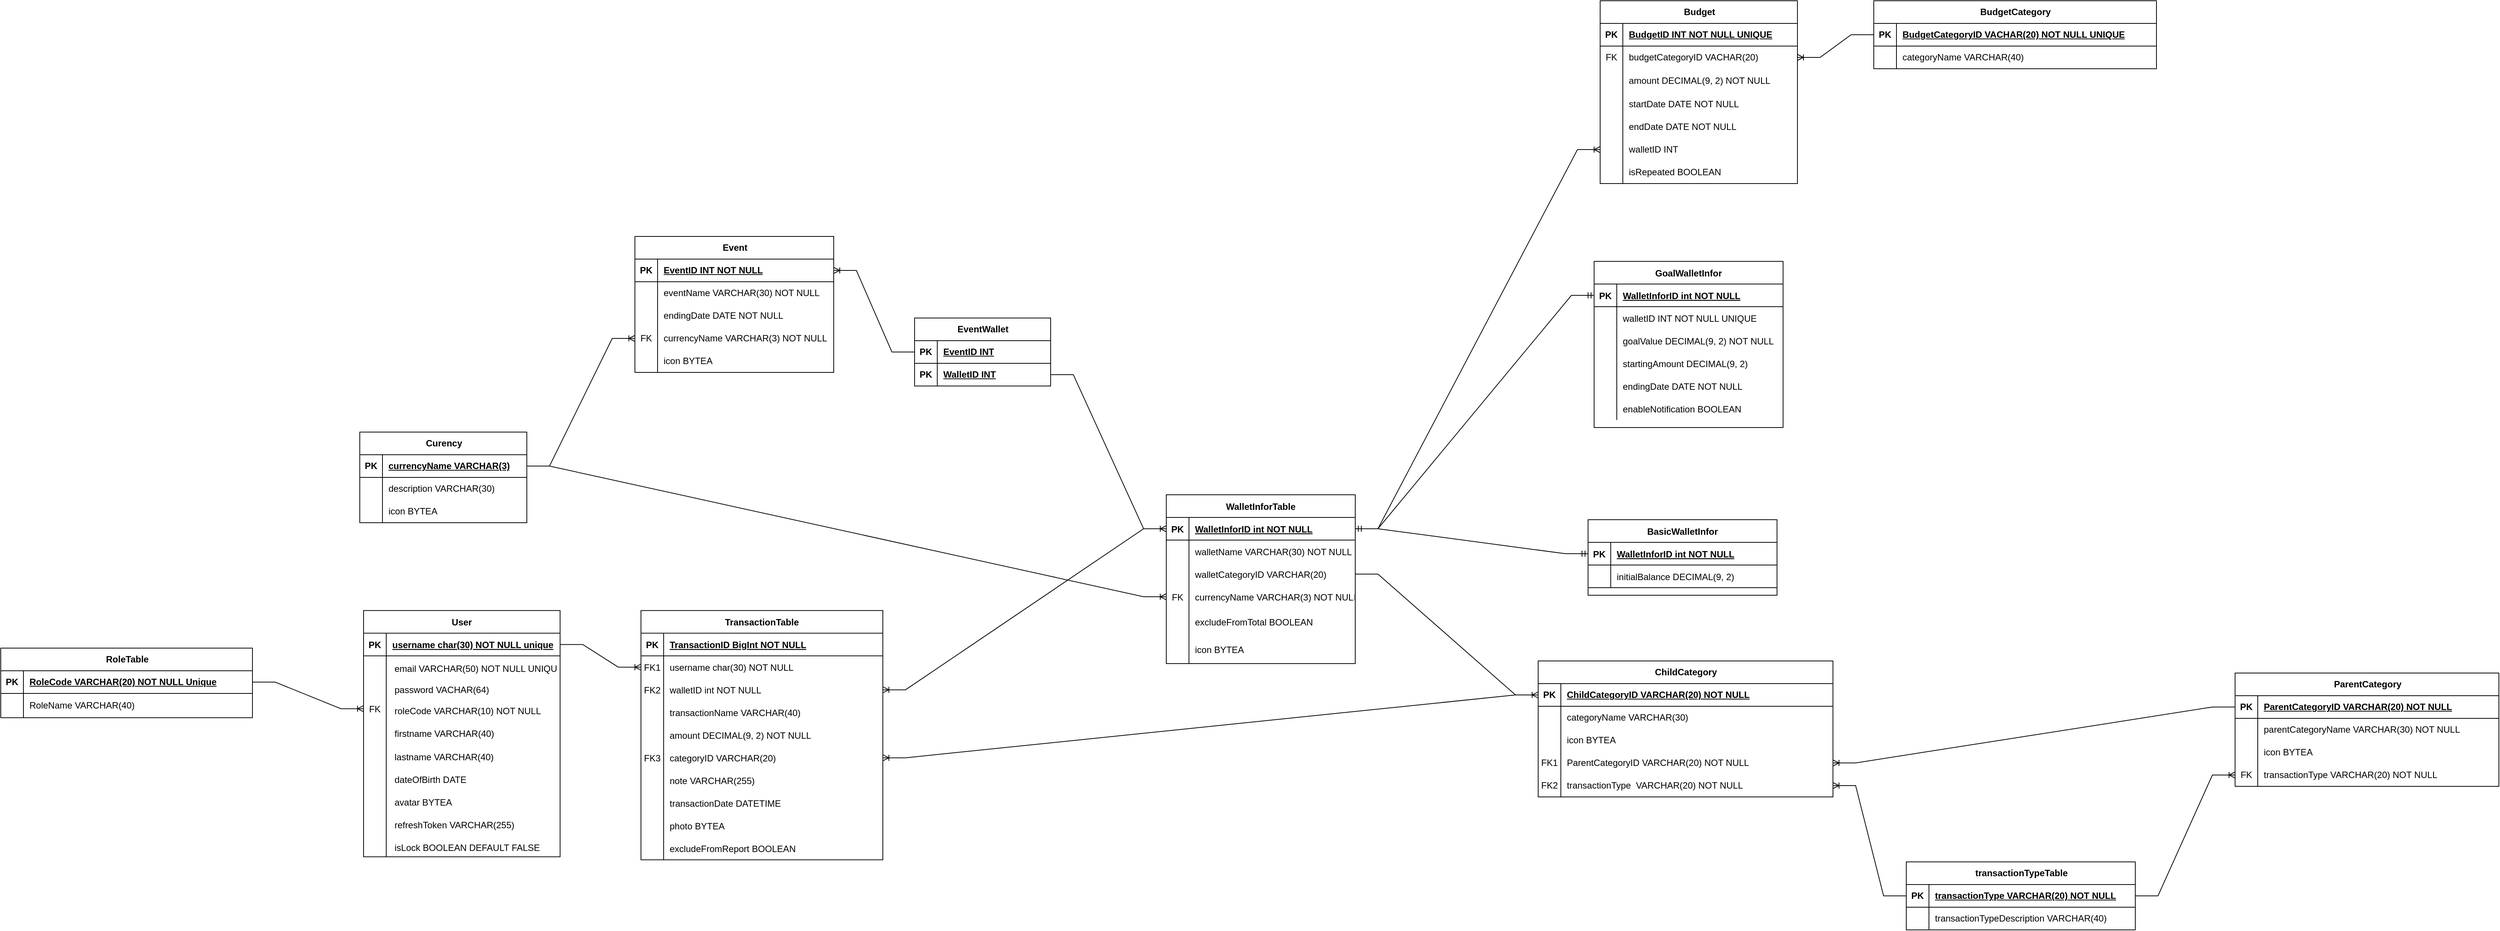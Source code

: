 <mxfile version="22.0.6" type="github">
  <diagram id="R2lEEEUBdFMjLlhIrx00" name="Page-1">
    <mxGraphModel dx="2300" dy="1974" grid="0" gridSize="10" guides="1" tooltips="1" connect="1" arrows="1" fold="1" page="0" pageScale="1" pageWidth="850" pageHeight="1100" math="0" shadow="0" extFonts="Permanent Marker^https://fonts.googleapis.com/css?family=Permanent+Marker">
      <root>
        <mxCell id="0" />
        <mxCell id="1" parent="0" />
        <mxCell id="C-vyLk0tnHw3VtMMgP7b-23" value="User" style="shape=table;startSize=30;container=1;collapsible=1;childLayout=tableLayout;fixedRows=1;rowLines=0;fontStyle=1;align=center;resizeLast=1;" parent="1" vertex="1">
          <mxGeometry x="-162" y="-386.79" width="260" height="326" as="geometry" />
        </mxCell>
        <mxCell id="C-vyLk0tnHw3VtMMgP7b-24" value="" style="shape=partialRectangle;collapsible=0;dropTarget=0;pointerEvents=0;fillColor=none;points=[[0,0.5],[1,0.5]];portConstraint=eastwest;top=0;left=0;right=0;bottom=1;" parent="C-vyLk0tnHw3VtMMgP7b-23" vertex="1">
          <mxGeometry y="30" width="260" height="30" as="geometry" />
        </mxCell>
        <mxCell id="C-vyLk0tnHw3VtMMgP7b-25" value="PK" style="shape=partialRectangle;overflow=hidden;connectable=0;fillColor=none;top=0;left=0;bottom=0;right=0;fontStyle=1;" parent="C-vyLk0tnHw3VtMMgP7b-24" vertex="1">
          <mxGeometry width="30" height="30" as="geometry">
            <mxRectangle width="30" height="30" as="alternateBounds" />
          </mxGeometry>
        </mxCell>
        <mxCell id="C-vyLk0tnHw3VtMMgP7b-26" value="username char(30) NOT NULL unique" style="shape=partialRectangle;overflow=hidden;connectable=0;fillColor=none;top=0;left=0;bottom=0;right=0;align=left;spacingLeft=6;fontStyle=5;" parent="C-vyLk0tnHw3VtMMgP7b-24" vertex="1">
          <mxGeometry x="30" width="230" height="30" as="geometry">
            <mxRectangle width="230" height="30" as="alternateBounds" />
          </mxGeometry>
        </mxCell>
        <mxCell id="MhJRyfgsgThMIuelg5yN-90" style="shape=partialRectangle;collapsible=0;dropTarget=0;pointerEvents=0;fillColor=none;points=[[0,0.5],[1,0.5]];portConstraint=eastwest;top=0;left=0;right=0;bottom=0;" parent="C-vyLk0tnHw3VtMMgP7b-23" vertex="1">
          <mxGeometry y="60" width="260" height="28" as="geometry" />
        </mxCell>
        <mxCell id="MhJRyfgsgThMIuelg5yN-91" style="shape=partialRectangle;overflow=hidden;connectable=0;fillColor=none;top=0;left=0;bottom=0;right=0;" parent="MhJRyfgsgThMIuelg5yN-90" vertex="1">
          <mxGeometry width="30" height="28" as="geometry">
            <mxRectangle width="30" height="28" as="alternateBounds" />
          </mxGeometry>
        </mxCell>
        <mxCell id="MhJRyfgsgThMIuelg5yN-92" value="email VARCHAR(50) NOT NULL UNIQUE" style="shape=partialRectangle;overflow=hidden;connectable=0;fillColor=none;top=0;left=0;bottom=0;right=0;align=left;spacingLeft=6;spacingTop=5;spacing=5;" parent="MhJRyfgsgThMIuelg5yN-90" vertex="1">
          <mxGeometry x="30" width="230" height="28" as="geometry">
            <mxRectangle width="230" height="28" as="alternateBounds" />
          </mxGeometry>
        </mxCell>
        <mxCell id="RCgS2dmKp4CGt45xmiTc-1" style="shape=partialRectangle;collapsible=0;dropTarget=0;pointerEvents=0;fillColor=none;points=[[0,0.5],[1,0.5]];portConstraint=eastwest;top=0;left=0;right=0;bottom=0;" parent="C-vyLk0tnHw3VtMMgP7b-23" vertex="1">
          <mxGeometry y="88" width="260" height="28" as="geometry" />
        </mxCell>
        <mxCell id="RCgS2dmKp4CGt45xmiTc-2" style="shape=partialRectangle;overflow=hidden;connectable=0;fillColor=none;top=0;left=0;bottom=0;right=0;" parent="RCgS2dmKp4CGt45xmiTc-1" vertex="1">
          <mxGeometry width="30" height="28" as="geometry">
            <mxRectangle width="30" height="28" as="alternateBounds" />
          </mxGeometry>
        </mxCell>
        <mxCell id="RCgS2dmKp4CGt45xmiTc-3" value="password VACHAR(64) " style="shape=partialRectangle;overflow=hidden;connectable=0;fillColor=none;top=0;left=0;bottom=0;right=0;align=left;spacingLeft=6;spacingTop=5;spacing=5;" parent="RCgS2dmKp4CGt45xmiTc-1" vertex="1">
          <mxGeometry x="30" width="230" height="28" as="geometry">
            <mxRectangle width="230" height="28" as="alternateBounds" />
          </mxGeometry>
        </mxCell>
        <mxCell id="JxjKI6c7MGB9Mzr1WTMi-15" style="shape=partialRectangle;collapsible=0;dropTarget=0;pointerEvents=0;fillColor=none;points=[[0,0.5],[1,0.5]];portConstraint=eastwest;top=0;left=0;right=0;bottom=0;" parent="C-vyLk0tnHw3VtMMgP7b-23" vertex="1">
          <mxGeometry y="116" width="260" height="28" as="geometry" />
        </mxCell>
        <mxCell id="JxjKI6c7MGB9Mzr1WTMi-16" value="FK" style="shape=partialRectangle;overflow=hidden;connectable=0;fillColor=none;top=0;left=0;bottom=0;right=0;" parent="JxjKI6c7MGB9Mzr1WTMi-15" vertex="1">
          <mxGeometry width="30" height="28" as="geometry">
            <mxRectangle width="30" height="28" as="alternateBounds" />
          </mxGeometry>
        </mxCell>
        <mxCell id="JxjKI6c7MGB9Mzr1WTMi-17" value="roleCode VARCHAR(10) NOT NULL" style="shape=partialRectangle;overflow=hidden;connectable=0;fillColor=none;top=0;left=0;bottom=0;right=0;align=left;spacingLeft=6;spacingTop=5;spacing=5;" parent="JxjKI6c7MGB9Mzr1WTMi-15" vertex="1">
          <mxGeometry x="30" width="230" height="28" as="geometry">
            <mxRectangle width="230" height="28" as="alternateBounds" />
          </mxGeometry>
        </mxCell>
        <mxCell id="MhJRyfgsgThMIuelg5yN-87" style="shape=partialRectangle;collapsible=0;dropTarget=0;pointerEvents=0;fillColor=none;points=[[0,0.5],[1,0.5]];portConstraint=eastwest;top=0;left=0;right=0;bottom=0;" parent="C-vyLk0tnHw3VtMMgP7b-23" vertex="1">
          <mxGeometry y="144" width="260" height="32" as="geometry" />
        </mxCell>
        <mxCell id="MhJRyfgsgThMIuelg5yN-88" style="shape=partialRectangle;overflow=hidden;connectable=0;fillColor=none;top=0;left=0;bottom=0;right=0;" parent="MhJRyfgsgThMIuelg5yN-87" vertex="1">
          <mxGeometry width="30" height="32" as="geometry">
            <mxRectangle width="30" height="32" as="alternateBounds" />
          </mxGeometry>
        </mxCell>
        <mxCell id="MhJRyfgsgThMIuelg5yN-89" value="firstname VARCHAR(40)" style="shape=partialRectangle;overflow=hidden;connectable=0;fillColor=none;top=0;left=0;bottom=0;right=0;align=left;spacingLeft=6;spacingTop=5;spacing=5;" parent="MhJRyfgsgThMIuelg5yN-87" vertex="1">
          <mxGeometry x="30" width="230" height="32" as="geometry">
            <mxRectangle width="230" height="32" as="alternateBounds" />
          </mxGeometry>
        </mxCell>
        <mxCell id="MhJRyfgsgThMIuelg5yN-84" style="shape=partialRectangle;collapsible=0;dropTarget=0;pointerEvents=0;fillColor=none;points=[[0,0.5],[1,0.5]];portConstraint=eastwest;top=0;left=0;right=0;bottom=0;" parent="C-vyLk0tnHw3VtMMgP7b-23" vertex="1">
          <mxGeometry y="176" width="260" height="30" as="geometry" />
        </mxCell>
        <mxCell id="MhJRyfgsgThMIuelg5yN-85" style="shape=partialRectangle;overflow=hidden;connectable=0;fillColor=none;top=0;left=0;bottom=0;right=0;" parent="MhJRyfgsgThMIuelg5yN-84" vertex="1">
          <mxGeometry width="30" height="30" as="geometry">
            <mxRectangle width="30" height="30" as="alternateBounds" />
          </mxGeometry>
        </mxCell>
        <mxCell id="MhJRyfgsgThMIuelg5yN-86" value="lastname VARCHAR(40)" style="shape=partialRectangle;overflow=hidden;connectable=0;fillColor=none;top=0;left=0;bottom=0;right=0;align=left;spacingLeft=6;spacingTop=5;spacing=5;" parent="MhJRyfgsgThMIuelg5yN-84" vertex="1">
          <mxGeometry x="30" width="230" height="30" as="geometry">
            <mxRectangle width="230" height="30" as="alternateBounds" />
          </mxGeometry>
        </mxCell>
        <mxCell id="tIlf_z9O_sts-XHeHfsC-36" style="shape=partialRectangle;collapsible=0;dropTarget=0;pointerEvents=0;fillColor=none;points=[[0,0.5],[1,0.5]];portConstraint=eastwest;top=0;left=0;right=0;bottom=0;" parent="C-vyLk0tnHw3VtMMgP7b-23" vertex="1">
          <mxGeometry y="206" width="260" height="30" as="geometry" />
        </mxCell>
        <mxCell id="tIlf_z9O_sts-XHeHfsC-37" style="shape=partialRectangle;overflow=hidden;connectable=0;fillColor=none;top=0;left=0;bottom=0;right=0;" parent="tIlf_z9O_sts-XHeHfsC-36" vertex="1">
          <mxGeometry width="30" height="30" as="geometry">
            <mxRectangle width="30" height="30" as="alternateBounds" />
          </mxGeometry>
        </mxCell>
        <mxCell id="tIlf_z9O_sts-XHeHfsC-38" value="dateOfBirth DATE" style="shape=partialRectangle;overflow=hidden;connectable=0;fillColor=none;top=0;left=0;bottom=0;right=0;align=left;spacingLeft=6;spacingTop=5;spacing=5;" parent="tIlf_z9O_sts-XHeHfsC-36" vertex="1">
          <mxGeometry x="30" width="230" height="30" as="geometry">
            <mxRectangle width="230" height="30" as="alternateBounds" />
          </mxGeometry>
        </mxCell>
        <mxCell id="tIlf_z9O_sts-XHeHfsC-17" style="shape=partialRectangle;collapsible=0;dropTarget=0;pointerEvents=0;fillColor=none;points=[[0,0.5],[1,0.5]];portConstraint=eastwest;top=0;left=0;right=0;bottom=0;" parent="C-vyLk0tnHw3VtMMgP7b-23" vertex="1">
          <mxGeometry y="236" width="260" height="30" as="geometry" />
        </mxCell>
        <mxCell id="tIlf_z9O_sts-XHeHfsC-18" style="shape=partialRectangle;overflow=hidden;connectable=0;fillColor=none;top=0;left=0;bottom=0;right=0;" parent="tIlf_z9O_sts-XHeHfsC-17" vertex="1">
          <mxGeometry width="30" height="30" as="geometry">
            <mxRectangle width="30" height="30" as="alternateBounds" />
          </mxGeometry>
        </mxCell>
        <mxCell id="tIlf_z9O_sts-XHeHfsC-19" value="avatar BYTEA" style="shape=partialRectangle;overflow=hidden;connectable=0;fillColor=none;top=0;left=0;bottom=0;right=0;align=left;spacingLeft=6;spacingTop=5;spacing=5;" parent="tIlf_z9O_sts-XHeHfsC-17" vertex="1">
          <mxGeometry x="30" width="230" height="30" as="geometry">
            <mxRectangle width="230" height="30" as="alternateBounds" />
          </mxGeometry>
        </mxCell>
        <mxCell id="MhJRyfgsgThMIuelg5yN-81" style="shape=partialRectangle;collapsible=0;dropTarget=0;pointerEvents=0;fillColor=none;points=[[0,0.5],[1,0.5]];portConstraint=eastwest;top=0;left=0;right=0;bottom=0;" parent="C-vyLk0tnHw3VtMMgP7b-23" vertex="1">
          <mxGeometry y="266" width="260" height="30" as="geometry" />
        </mxCell>
        <mxCell id="MhJRyfgsgThMIuelg5yN-82" style="shape=partialRectangle;overflow=hidden;connectable=0;fillColor=none;top=0;left=0;bottom=0;right=0;" parent="MhJRyfgsgThMIuelg5yN-81" vertex="1">
          <mxGeometry width="30" height="30" as="geometry">
            <mxRectangle width="30" height="30" as="alternateBounds" />
          </mxGeometry>
        </mxCell>
        <mxCell id="MhJRyfgsgThMIuelg5yN-83" value="refreshToken VARCHAR(255)" style="shape=partialRectangle;overflow=hidden;connectable=0;fillColor=none;top=0;left=0;bottom=0;right=0;align=left;spacingLeft=6;spacingTop=5;spacing=5;" parent="MhJRyfgsgThMIuelg5yN-81" vertex="1">
          <mxGeometry x="30" width="230" height="30" as="geometry">
            <mxRectangle width="230" height="30" as="alternateBounds" />
          </mxGeometry>
        </mxCell>
        <mxCell id="RCgS2dmKp4CGt45xmiTc-4" style="shape=partialRectangle;collapsible=0;dropTarget=0;pointerEvents=0;fillColor=none;points=[[0,0.5],[1,0.5]];portConstraint=eastwest;top=0;left=0;right=0;bottom=0;" parent="C-vyLk0tnHw3VtMMgP7b-23" vertex="1">
          <mxGeometry y="296" width="260" height="30" as="geometry" />
        </mxCell>
        <mxCell id="RCgS2dmKp4CGt45xmiTc-5" style="shape=partialRectangle;overflow=hidden;connectable=0;fillColor=none;top=0;left=0;bottom=0;right=0;" parent="RCgS2dmKp4CGt45xmiTc-4" vertex="1">
          <mxGeometry width="30" height="30" as="geometry">
            <mxRectangle width="30" height="30" as="alternateBounds" />
          </mxGeometry>
        </mxCell>
        <mxCell id="RCgS2dmKp4CGt45xmiTc-6" value="isLock BOOLEAN DEFAULT FALSE" style="shape=partialRectangle;overflow=hidden;connectable=0;fillColor=none;top=0;left=0;bottom=0;right=0;align=left;spacingLeft=6;spacingTop=5;spacing=5;" parent="RCgS2dmKp4CGt45xmiTc-4" vertex="1">
          <mxGeometry x="30" width="230" height="30" as="geometry">
            <mxRectangle width="230" height="30" as="alternateBounds" />
          </mxGeometry>
        </mxCell>
        <mxCell id="MhJRyfgsgThMIuelg5yN-2" value="TransactionTable" style="shape=table;startSize=30;container=1;collapsible=1;childLayout=tableLayout;fixedRows=1;rowLines=0;fontStyle=1;align=center;resizeLast=1;" parent="1" vertex="1">
          <mxGeometry x="205" y="-386.79" width="320" height="330" as="geometry" />
        </mxCell>
        <mxCell id="MhJRyfgsgThMIuelg5yN-3" value="" style="shape=partialRectangle;collapsible=0;dropTarget=0;pointerEvents=0;fillColor=none;points=[[0,0.5],[1,0.5]];portConstraint=eastwest;top=0;left=0;right=0;bottom=1;" parent="MhJRyfgsgThMIuelg5yN-2" vertex="1">
          <mxGeometry y="30" width="320" height="30" as="geometry" />
        </mxCell>
        <mxCell id="MhJRyfgsgThMIuelg5yN-4" value="PK" style="shape=partialRectangle;overflow=hidden;connectable=0;fillColor=none;top=0;left=0;bottom=0;right=0;fontStyle=1;" parent="MhJRyfgsgThMIuelg5yN-3" vertex="1">
          <mxGeometry width="30" height="30" as="geometry">
            <mxRectangle width="30" height="30" as="alternateBounds" />
          </mxGeometry>
        </mxCell>
        <mxCell id="MhJRyfgsgThMIuelg5yN-5" value="TransactionID BigInt NOT NULL " style="shape=partialRectangle;overflow=hidden;connectable=0;fillColor=none;top=0;left=0;bottom=0;right=0;align=left;spacingLeft=6;fontStyle=5;" parent="MhJRyfgsgThMIuelg5yN-3" vertex="1">
          <mxGeometry x="30" width="290" height="30" as="geometry">
            <mxRectangle width="290" height="30" as="alternateBounds" />
          </mxGeometry>
        </mxCell>
        <mxCell id="MhJRyfgsgThMIuelg5yN-6" value="" style="shape=partialRectangle;collapsible=0;dropTarget=0;pointerEvents=0;fillColor=none;points=[[0,0.5],[1,0.5]];portConstraint=eastwest;top=0;left=0;right=0;bottom=0;" parent="MhJRyfgsgThMIuelg5yN-2" vertex="1">
          <mxGeometry y="60" width="320" height="30" as="geometry" />
        </mxCell>
        <mxCell id="MhJRyfgsgThMIuelg5yN-7" value="FK1" style="shape=partialRectangle;overflow=hidden;connectable=0;fillColor=none;top=0;left=0;bottom=0;right=0;" parent="MhJRyfgsgThMIuelg5yN-6" vertex="1">
          <mxGeometry width="30" height="30" as="geometry">
            <mxRectangle width="30" height="30" as="alternateBounds" />
          </mxGeometry>
        </mxCell>
        <mxCell id="MhJRyfgsgThMIuelg5yN-8" value="username char(30) NOT NULL" style="shape=partialRectangle;overflow=hidden;connectable=0;fillColor=none;top=0;left=0;bottom=0;right=0;align=left;spacingLeft=6;" parent="MhJRyfgsgThMIuelg5yN-6" vertex="1">
          <mxGeometry x="30" width="290" height="30" as="geometry">
            <mxRectangle width="290" height="30" as="alternateBounds" />
          </mxGeometry>
        </mxCell>
        <mxCell id="MhJRyfgsgThMIuelg5yN-9" value="" style="shape=partialRectangle;collapsible=0;dropTarget=0;pointerEvents=0;fillColor=none;points=[[0,0.5],[1,0.5]];portConstraint=eastwest;top=0;left=0;right=0;bottom=0;" parent="MhJRyfgsgThMIuelg5yN-2" vertex="1">
          <mxGeometry y="90" width="320" height="30" as="geometry" />
        </mxCell>
        <mxCell id="MhJRyfgsgThMIuelg5yN-10" value="FK2" style="shape=partialRectangle;overflow=hidden;connectable=0;fillColor=none;top=0;left=0;bottom=0;right=0;" parent="MhJRyfgsgThMIuelg5yN-9" vertex="1">
          <mxGeometry width="30" height="30" as="geometry">
            <mxRectangle width="30" height="30" as="alternateBounds" />
          </mxGeometry>
        </mxCell>
        <mxCell id="MhJRyfgsgThMIuelg5yN-11" value="walletID int NOT NULL" style="shape=partialRectangle;overflow=hidden;connectable=0;fillColor=none;top=0;left=0;bottom=0;right=0;align=left;spacingLeft=6;" parent="MhJRyfgsgThMIuelg5yN-9" vertex="1">
          <mxGeometry x="30" width="290" height="30" as="geometry">
            <mxRectangle width="290" height="30" as="alternateBounds" />
          </mxGeometry>
        </mxCell>
        <mxCell id="MhJRyfgsgThMIuelg5yN-72" style="shape=partialRectangle;collapsible=0;dropTarget=0;pointerEvents=0;fillColor=none;points=[[0,0.5],[1,0.5]];portConstraint=eastwest;top=0;left=0;right=0;bottom=0;" parent="MhJRyfgsgThMIuelg5yN-2" vertex="1">
          <mxGeometry y="120" width="320" height="30" as="geometry" />
        </mxCell>
        <mxCell id="MhJRyfgsgThMIuelg5yN-73" style="shape=partialRectangle;overflow=hidden;connectable=0;fillColor=none;top=0;left=0;bottom=0;right=0;" parent="MhJRyfgsgThMIuelg5yN-72" vertex="1">
          <mxGeometry width="30" height="30" as="geometry">
            <mxRectangle width="30" height="30" as="alternateBounds" />
          </mxGeometry>
        </mxCell>
        <mxCell id="MhJRyfgsgThMIuelg5yN-74" value="transactionName VARCHAR(40) " style="shape=partialRectangle;overflow=hidden;connectable=0;fillColor=none;top=0;left=0;bottom=0;right=0;align=left;spacingLeft=6;" parent="MhJRyfgsgThMIuelg5yN-72" vertex="1">
          <mxGeometry x="30" width="290" height="30" as="geometry">
            <mxRectangle width="290" height="30" as="alternateBounds" />
          </mxGeometry>
        </mxCell>
        <mxCell id="MhJRyfgsgThMIuelg5yN-69" style="shape=partialRectangle;collapsible=0;dropTarget=0;pointerEvents=0;fillColor=none;points=[[0,0.5],[1,0.5]];portConstraint=eastwest;top=0;left=0;right=0;bottom=0;" parent="MhJRyfgsgThMIuelg5yN-2" vertex="1">
          <mxGeometry y="150" width="320" height="30" as="geometry" />
        </mxCell>
        <mxCell id="MhJRyfgsgThMIuelg5yN-70" style="shape=partialRectangle;overflow=hidden;connectable=0;fillColor=none;top=0;left=0;bottom=0;right=0;" parent="MhJRyfgsgThMIuelg5yN-69" vertex="1">
          <mxGeometry width="30" height="30" as="geometry">
            <mxRectangle width="30" height="30" as="alternateBounds" />
          </mxGeometry>
        </mxCell>
        <mxCell id="MhJRyfgsgThMIuelg5yN-71" value="amount DECIMAL(9, 2) NOT NULL" style="shape=partialRectangle;overflow=hidden;connectable=0;fillColor=none;top=0;left=0;bottom=0;right=0;align=left;spacingLeft=6;" parent="MhJRyfgsgThMIuelg5yN-69" vertex="1">
          <mxGeometry x="30" width="290" height="30" as="geometry">
            <mxRectangle width="290" height="30" as="alternateBounds" />
          </mxGeometry>
        </mxCell>
        <mxCell id="MhJRyfgsgThMIuelg5yN-66" style="shape=partialRectangle;collapsible=0;dropTarget=0;pointerEvents=0;fillColor=none;points=[[0,0.5],[1,0.5]];portConstraint=eastwest;top=0;left=0;right=0;bottom=0;" parent="MhJRyfgsgThMIuelg5yN-2" vertex="1">
          <mxGeometry y="180" width="320" height="30" as="geometry" />
        </mxCell>
        <mxCell id="MhJRyfgsgThMIuelg5yN-67" value="FK3" style="shape=partialRectangle;overflow=hidden;connectable=0;fillColor=none;top=0;left=0;bottom=0;right=0;" parent="MhJRyfgsgThMIuelg5yN-66" vertex="1">
          <mxGeometry width="30" height="30" as="geometry">
            <mxRectangle width="30" height="30" as="alternateBounds" />
          </mxGeometry>
        </mxCell>
        <mxCell id="MhJRyfgsgThMIuelg5yN-68" value="categoryID VARCHAR(20)" style="shape=partialRectangle;overflow=hidden;connectable=0;fillColor=none;top=0;left=0;bottom=0;right=0;align=left;spacingLeft=6;" parent="MhJRyfgsgThMIuelg5yN-66" vertex="1">
          <mxGeometry x="30" width="290" height="30" as="geometry">
            <mxRectangle width="290" height="30" as="alternateBounds" />
          </mxGeometry>
        </mxCell>
        <mxCell id="MhJRyfgsgThMIuelg5yN-63" style="shape=partialRectangle;collapsible=0;dropTarget=0;pointerEvents=0;fillColor=none;points=[[0,0.5],[1,0.5]];portConstraint=eastwest;top=0;left=0;right=0;bottom=0;" parent="MhJRyfgsgThMIuelg5yN-2" vertex="1">
          <mxGeometry y="210" width="320" height="30" as="geometry" />
        </mxCell>
        <mxCell id="MhJRyfgsgThMIuelg5yN-64" style="shape=partialRectangle;overflow=hidden;connectable=0;fillColor=none;top=0;left=0;bottom=0;right=0;" parent="MhJRyfgsgThMIuelg5yN-63" vertex="1">
          <mxGeometry width="30" height="30" as="geometry">
            <mxRectangle width="30" height="30" as="alternateBounds" />
          </mxGeometry>
        </mxCell>
        <mxCell id="MhJRyfgsgThMIuelg5yN-65" value="note VARCHAR(255)" style="shape=partialRectangle;overflow=hidden;connectable=0;fillColor=none;top=0;left=0;bottom=0;right=0;align=left;spacingLeft=6;" parent="MhJRyfgsgThMIuelg5yN-63" vertex="1">
          <mxGeometry x="30" width="290" height="30" as="geometry">
            <mxRectangle width="290" height="30" as="alternateBounds" />
          </mxGeometry>
        </mxCell>
        <mxCell id="MhJRyfgsgThMIuelg5yN-60" style="shape=partialRectangle;collapsible=0;dropTarget=0;pointerEvents=0;fillColor=none;points=[[0,0.5],[1,0.5]];portConstraint=eastwest;top=0;left=0;right=0;bottom=0;" parent="MhJRyfgsgThMIuelg5yN-2" vertex="1">
          <mxGeometry y="240" width="320" height="30" as="geometry" />
        </mxCell>
        <mxCell id="MhJRyfgsgThMIuelg5yN-61" style="shape=partialRectangle;overflow=hidden;connectable=0;fillColor=none;top=0;left=0;bottom=0;right=0;" parent="MhJRyfgsgThMIuelg5yN-60" vertex="1">
          <mxGeometry width="30" height="30" as="geometry">
            <mxRectangle width="30" height="30" as="alternateBounds" />
          </mxGeometry>
        </mxCell>
        <mxCell id="MhJRyfgsgThMIuelg5yN-62" value="transactionDate DATETIME" style="shape=partialRectangle;overflow=hidden;connectable=0;fillColor=none;top=0;left=0;bottom=0;right=0;align=left;spacingLeft=6;" parent="MhJRyfgsgThMIuelg5yN-60" vertex="1">
          <mxGeometry x="30" width="290" height="30" as="geometry">
            <mxRectangle width="290" height="30" as="alternateBounds" />
          </mxGeometry>
        </mxCell>
        <mxCell id="MhJRyfgsgThMIuelg5yN-57" style="shape=partialRectangle;collapsible=0;dropTarget=0;pointerEvents=0;fillColor=none;points=[[0,0.5],[1,0.5]];portConstraint=eastwest;top=0;left=0;right=0;bottom=0;" parent="MhJRyfgsgThMIuelg5yN-2" vertex="1">
          <mxGeometry y="270" width="320" height="30" as="geometry" />
        </mxCell>
        <mxCell id="MhJRyfgsgThMIuelg5yN-58" style="shape=partialRectangle;overflow=hidden;connectable=0;fillColor=none;top=0;left=0;bottom=0;right=0;" parent="MhJRyfgsgThMIuelg5yN-57" vertex="1">
          <mxGeometry width="30" height="30" as="geometry">
            <mxRectangle width="30" height="30" as="alternateBounds" />
          </mxGeometry>
        </mxCell>
        <mxCell id="MhJRyfgsgThMIuelg5yN-59" value="photo BYTEA" style="shape=partialRectangle;overflow=hidden;connectable=0;fillColor=none;top=0;left=0;bottom=0;right=0;align=left;spacingLeft=6;" parent="MhJRyfgsgThMIuelg5yN-57" vertex="1">
          <mxGeometry x="30" width="290" height="30" as="geometry">
            <mxRectangle width="290" height="30" as="alternateBounds" />
          </mxGeometry>
        </mxCell>
        <mxCell id="tIlf_z9O_sts-XHeHfsC-39" style="shape=partialRectangle;collapsible=0;dropTarget=0;pointerEvents=0;fillColor=none;points=[[0,0.5],[1,0.5]];portConstraint=eastwest;top=0;left=0;right=0;bottom=0;" parent="MhJRyfgsgThMIuelg5yN-2" vertex="1">
          <mxGeometry y="300" width="320" height="30" as="geometry" />
        </mxCell>
        <mxCell id="tIlf_z9O_sts-XHeHfsC-40" style="shape=partialRectangle;overflow=hidden;connectable=0;fillColor=none;top=0;left=0;bottom=0;right=0;" parent="tIlf_z9O_sts-XHeHfsC-39" vertex="1">
          <mxGeometry width="30" height="30" as="geometry">
            <mxRectangle width="30" height="30" as="alternateBounds" />
          </mxGeometry>
        </mxCell>
        <mxCell id="tIlf_z9O_sts-XHeHfsC-41" value="excludeFromReport BOOLEAN" style="shape=partialRectangle;overflow=hidden;connectable=0;fillColor=none;top=0;left=0;bottom=0;right=0;align=left;spacingLeft=6;" parent="tIlf_z9O_sts-XHeHfsC-39" vertex="1">
          <mxGeometry x="30" width="290" height="30" as="geometry">
            <mxRectangle width="290" height="30" as="alternateBounds" />
          </mxGeometry>
        </mxCell>
        <mxCell id="MhJRyfgsgThMIuelg5yN-25" value="" style="edgeStyle=entityRelationEdgeStyle;fontSize=12;html=1;endArrow=ERoneToMany;rounded=0;entryX=1;entryY=0.5;entryDx=0;entryDy=0;exitX=0;exitY=0.5;exitDx=0;exitDy=0;" parent="1" source="UHDUkJr-XkiOWjCY6Rnn-60" target="MhJRyfgsgThMIuelg5yN-9" edge="1">
          <mxGeometry width="100" height="100" relative="1" as="geometry">
            <mxPoint x="559" y="-452" as="sourcePoint" />
            <mxPoint x="417" y="-184" as="targetPoint" />
          </mxGeometry>
        </mxCell>
        <mxCell id="MhJRyfgsgThMIuelg5yN-26" value="ChildCategory" style="shape=table;startSize=30;container=1;collapsible=1;childLayout=tableLayout;fixedRows=1;rowLines=0;fontStyle=1;align=center;resizeLast=1;html=1;" parent="1" vertex="1">
          <mxGeometry x="1392" y="-320" width="390" height="180" as="geometry" />
        </mxCell>
        <mxCell id="MhJRyfgsgThMIuelg5yN-27" value="" style="shape=tableRow;horizontal=0;startSize=0;swimlaneHead=0;swimlaneBody=0;fillColor=none;collapsible=0;dropTarget=0;points=[[0,0.5],[1,0.5]];portConstraint=eastwest;top=0;left=0;right=0;bottom=1;" parent="MhJRyfgsgThMIuelg5yN-26" vertex="1">
          <mxGeometry y="30" width="390" height="30" as="geometry" />
        </mxCell>
        <mxCell id="MhJRyfgsgThMIuelg5yN-28" value="PK" style="shape=partialRectangle;connectable=0;fillColor=none;top=0;left=0;bottom=0;right=0;fontStyle=1;overflow=hidden;whiteSpace=wrap;html=1;" parent="MhJRyfgsgThMIuelg5yN-27" vertex="1">
          <mxGeometry width="30" height="30" as="geometry">
            <mxRectangle width="30" height="30" as="alternateBounds" />
          </mxGeometry>
        </mxCell>
        <mxCell id="MhJRyfgsgThMIuelg5yN-29" value="ChildCategoryID VARCHAR(20) NOT NULL" style="shape=partialRectangle;connectable=0;fillColor=none;top=0;left=0;bottom=0;right=0;align=left;spacingLeft=6;fontStyle=5;overflow=hidden;whiteSpace=wrap;html=1;" parent="MhJRyfgsgThMIuelg5yN-27" vertex="1">
          <mxGeometry x="30" width="360" height="30" as="geometry">
            <mxRectangle width="360" height="30" as="alternateBounds" />
          </mxGeometry>
        </mxCell>
        <mxCell id="MhJRyfgsgThMIuelg5yN-30" value="" style="shape=tableRow;horizontal=0;startSize=0;swimlaneHead=0;swimlaneBody=0;fillColor=none;collapsible=0;dropTarget=0;points=[[0,0.5],[1,0.5]];portConstraint=eastwest;top=0;left=0;right=0;bottom=0;" parent="MhJRyfgsgThMIuelg5yN-26" vertex="1">
          <mxGeometry y="60" width="390" height="30" as="geometry" />
        </mxCell>
        <mxCell id="MhJRyfgsgThMIuelg5yN-31" value="" style="shape=partialRectangle;connectable=0;fillColor=none;top=0;left=0;bottom=0;right=0;editable=1;overflow=hidden;whiteSpace=wrap;html=1;" parent="MhJRyfgsgThMIuelg5yN-30" vertex="1">
          <mxGeometry width="30" height="30" as="geometry">
            <mxRectangle width="30" height="30" as="alternateBounds" />
          </mxGeometry>
        </mxCell>
        <mxCell id="MhJRyfgsgThMIuelg5yN-32" value="categoryName VARCHAR(30)" style="shape=partialRectangle;connectable=0;fillColor=none;top=0;left=0;bottom=0;right=0;align=left;spacingLeft=6;overflow=hidden;whiteSpace=wrap;html=1;" parent="MhJRyfgsgThMIuelg5yN-30" vertex="1">
          <mxGeometry x="30" width="360" height="30" as="geometry">
            <mxRectangle width="360" height="30" as="alternateBounds" />
          </mxGeometry>
        </mxCell>
        <mxCell id="MhJRyfgsgThMIuelg5yN-33" value="" style="shape=tableRow;horizontal=0;startSize=0;swimlaneHead=0;swimlaneBody=0;fillColor=none;collapsible=0;dropTarget=0;points=[[0,0.5],[1,0.5]];portConstraint=eastwest;top=0;left=0;right=0;bottom=0;" parent="MhJRyfgsgThMIuelg5yN-26" vertex="1">
          <mxGeometry y="90" width="390" height="30" as="geometry" />
        </mxCell>
        <mxCell id="MhJRyfgsgThMIuelg5yN-34" value="" style="shape=partialRectangle;connectable=0;fillColor=none;top=0;left=0;bottom=0;right=0;editable=1;overflow=hidden;whiteSpace=wrap;html=1;" parent="MhJRyfgsgThMIuelg5yN-33" vertex="1">
          <mxGeometry width="30" height="30" as="geometry">
            <mxRectangle width="30" height="30" as="alternateBounds" />
          </mxGeometry>
        </mxCell>
        <mxCell id="MhJRyfgsgThMIuelg5yN-35" value="icon BYTEA" style="shape=partialRectangle;connectable=0;fillColor=none;top=0;left=0;bottom=0;right=0;align=left;spacingLeft=6;overflow=hidden;whiteSpace=wrap;html=1;" parent="MhJRyfgsgThMIuelg5yN-33" vertex="1">
          <mxGeometry x="30" width="360" height="30" as="geometry">
            <mxRectangle width="360" height="30" as="alternateBounds" />
          </mxGeometry>
        </mxCell>
        <mxCell id="MhJRyfgsgThMIuelg5yN-53" style="shape=tableRow;horizontal=0;startSize=0;swimlaneHead=0;swimlaneBody=0;fillColor=none;collapsible=0;dropTarget=0;points=[[0,0.5],[1,0.5]];portConstraint=eastwest;top=0;left=0;right=0;bottom=0;" parent="MhJRyfgsgThMIuelg5yN-26" vertex="1">
          <mxGeometry y="120" width="390" height="30" as="geometry" />
        </mxCell>
        <mxCell id="MhJRyfgsgThMIuelg5yN-54" value="FK1" style="shape=partialRectangle;connectable=0;fillColor=none;top=0;left=0;bottom=0;right=0;editable=1;overflow=hidden;whiteSpace=wrap;html=1;" parent="MhJRyfgsgThMIuelg5yN-53" vertex="1">
          <mxGeometry width="30" height="30" as="geometry">
            <mxRectangle width="30" height="30" as="alternateBounds" />
          </mxGeometry>
        </mxCell>
        <mxCell id="MhJRyfgsgThMIuelg5yN-55" value="ParentCategoryID VARCHAR(20) NOT NULL" style="shape=partialRectangle;connectable=0;fillColor=none;top=0;left=0;bottom=0;right=0;align=left;spacingLeft=6;overflow=hidden;whiteSpace=wrap;html=1;" parent="MhJRyfgsgThMIuelg5yN-53" vertex="1">
          <mxGeometry x="30" width="360" height="30" as="geometry">
            <mxRectangle width="360" height="30" as="alternateBounds" />
          </mxGeometry>
        </mxCell>
        <mxCell id="6TDiaM-FpPqIh73pWrmo-71" style="shape=tableRow;horizontal=0;startSize=0;swimlaneHead=0;swimlaneBody=0;fillColor=none;collapsible=0;dropTarget=0;points=[[0,0.5],[1,0.5]];portConstraint=eastwest;top=0;left=0;right=0;bottom=0;" parent="MhJRyfgsgThMIuelg5yN-26" vertex="1">
          <mxGeometry y="150" width="390" height="30" as="geometry" />
        </mxCell>
        <mxCell id="6TDiaM-FpPqIh73pWrmo-72" value="FK2" style="shape=partialRectangle;connectable=0;fillColor=none;top=0;left=0;bottom=0;right=0;editable=1;overflow=hidden;whiteSpace=wrap;html=1;" parent="6TDiaM-FpPqIh73pWrmo-71" vertex="1">
          <mxGeometry width="30" height="30" as="geometry">
            <mxRectangle width="30" height="30" as="alternateBounds" />
          </mxGeometry>
        </mxCell>
        <mxCell id="6TDiaM-FpPqIh73pWrmo-73" value="transactionType&amp;nbsp; VARCHAR(20) NOT NULL" style="shape=partialRectangle;connectable=0;fillColor=none;top=0;left=0;bottom=0;right=0;align=left;spacingLeft=6;overflow=hidden;whiteSpace=wrap;html=1;" parent="6TDiaM-FpPqIh73pWrmo-71" vertex="1">
          <mxGeometry x="30" width="360" height="30" as="geometry">
            <mxRectangle width="360" height="30" as="alternateBounds" />
          </mxGeometry>
        </mxCell>
        <mxCell id="MhJRyfgsgThMIuelg5yN-40" value="ParentCategory" style="shape=table;startSize=30;container=1;collapsible=1;childLayout=tableLayout;fixedRows=1;rowLines=0;fontStyle=1;align=center;resizeLast=1;html=1;" parent="1" vertex="1">
          <mxGeometry x="2314" y="-304" width="349" height="150" as="geometry" />
        </mxCell>
        <mxCell id="MhJRyfgsgThMIuelg5yN-41" value="" style="shape=tableRow;horizontal=0;startSize=0;swimlaneHead=0;swimlaneBody=0;fillColor=none;collapsible=0;dropTarget=0;points=[[0,0.5],[1,0.5]];portConstraint=eastwest;top=0;left=0;right=0;bottom=1;" parent="MhJRyfgsgThMIuelg5yN-40" vertex="1">
          <mxGeometry y="30" width="349" height="30" as="geometry" />
        </mxCell>
        <mxCell id="MhJRyfgsgThMIuelg5yN-42" value="PK" style="shape=partialRectangle;connectable=0;fillColor=none;top=0;left=0;bottom=0;right=0;fontStyle=1;overflow=hidden;whiteSpace=wrap;html=1;" parent="MhJRyfgsgThMIuelg5yN-41" vertex="1">
          <mxGeometry width="30" height="30" as="geometry">
            <mxRectangle width="30" height="30" as="alternateBounds" />
          </mxGeometry>
        </mxCell>
        <mxCell id="MhJRyfgsgThMIuelg5yN-43" value="ParentCategoryID VARCHAR(20) NOT NULL" style="shape=partialRectangle;connectable=0;fillColor=none;top=0;left=0;bottom=0;right=0;align=left;spacingLeft=6;fontStyle=5;overflow=hidden;whiteSpace=wrap;html=1;" parent="MhJRyfgsgThMIuelg5yN-41" vertex="1">
          <mxGeometry x="30" width="319" height="30" as="geometry">
            <mxRectangle width="319" height="30" as="alternateBounds" />
          </mxGeometry>
        </mxCell>
        <mxCell id="MhJRyfgsgThMIuelg5yN-44" value="" style="shape=tableRow;horizontal=0;startSize=0;swimlaneHead=0;swimlaneBody=0;fillColor=none;collapsible=0;dropTarget=0;points=[[0,0.5],[1,0.5]];portConstraint=eastwest;top=0;left=0;right=0;bottom=0;" parent="MhJRyfgsgThMIuelg5yN-40" vertex="1">
          <mxGeometry y="60" width="349" height="30" as="geometry" />
        </mxCell>
        <mxCell id="MhJRyfgsgThMIuelg5yN-45" value="" style="shape=partialRectangle;connectable=0;fillColor=none;top=0;left=0;bottom=0;right=0;editable=1;overflow=hidden;whiteSpace=wrap;html=1;" parent="MhJRyfgsgThMIuelg5yN-44" vertex="1">
          <mxGeometry width="30" height="30" as="geometry">
            <mxRectangle width="30" height="30" as="alternateBounds" />
          </mxGeometry>
        </mxCell>
        <mxCell id="MhJRyfgsgThMIuelg5yN-46" value="parentCategoryName VARCHAR(30) NOT NULL" style="shape=partialRectangle;connectable=0;fillColor=none;top=0;left=0;bottom=0;right=0;align=left;spacingLeft=6;overflow=hidden;whiteSpace=wrap;html=1;" parent="MhJRyfgsgThMIuelg5yN-44" vertex="1">
          <mxGeometry x="30" width="319" height="30" as="geometry">
            <mxRectangle width="319" height="30" as="alternateBounds" />
          </mxGeometry>
        </mxCell>
        <mxCell id="MhJRyfgsgThMIuelg5yN-100" style="shape=tableRow;horizontal=0;startSize=0;swimlaneHead=0;swimlaneBody=0;fillColor=none;collapsible=0;dropTarget=0;points=[[0,0.5],[1,0.5]];portConstraint=eastwest;top=0;left=0;right=0;bottom=0;" parent="MhJRyfgsgThMIuelg5yN-40" vertex="1">
          <mxGeometry y="90" width="349" height="30" as="geometry" />
        </mxCell>
        <mxCell id="MhJRyfgsgThMIuelg5yN-101" style="shape=partialRectangle;connectable=0;fillColor=none;top=0;left=0;bottom=0;right=0;editable=1;overflow=hidden;whiteSpace=wrap;html=1;" parent="MhJRyfgsgThMIuelg5yN-100" vertex="1">
          <mxGeometry width="30" height="30" as="geometry">
            <mxRectangle width="30" height="30" as="alternateBounds" />
          </mxGeometry>
        </mxCell>
        <mxCell id="MhJRyfgsgThMIuelg5yN-102" value="icon BYTEA" style="shape=partialRectangle;connectable=0;fillColor=none;top=0;left=0;bottom=0;right=0;align=left;spacingLeft=6;overflow=hidden;whiteSpace=wrap;html=1;" parent="MhJRyfgsgThMIuelg5yN-100" vertex="1">
          <mxGeometry x="30" width="319" height="30" as="geometry">
            <mxRectangle width="319" height="30" as="alternateBounds" />
          </mxGeometry>
        </mxCell>
        <mxCell id="6TDiaM-FpPqIh73pWrmo-74" style="shape=tableRow;horizontal=0;startSize=0;swimlaneHead=0;swimlaneBody=0;fillColor=none;collapsible=0;dropTarget=0;points=[[0,0.5],[1,0.5]];portConstraint=eastwest;top=0;left=0;right=0;bottom=0;" parent="MhJRyfgsgThMIuelg5yN-40" vertex="1">
          <mxGeometry y="120" width="349" height="30" as="geometry" />
        </mxCell>
        <mxCell id="6TDiaM-FpPqIh73pWrmo-75" value="FK" style="shape=partialRectangle;connectable=0;fillColor=none;top=0;left=0;bottom=0;right=0;editable=1;overflow=hidden;whiteSpace=wrap;html=1;" parent="6TDiaM-FpPqIh73pWrmo-74" vertex="1">
          <mxGeometry width="30" height="30" as="geometry">
            <mxRectangle width="30" height="30" as="alternateBounds" />
          </mxGeometry>
        </mxCell>
        <mxCell id="6TDiaM-FpPqIh73pWrmo-76" value="transactionType VARCHAR(20) NOT NULL" style="shape=partialRectangle;connectable=0;fillColor=none;top=0;left=0;bottom=0;right=0;align=left;spacingLeft=6;overflow=hidden;whiteSpace=wrap;html=1;" parent="6TDiaM-FpPqIh73pWrmo-74" vertex="1">
          <mxGeometry x="30" width="319" height="30" as="geometry">
            <mxRectangle width="319" height="30" as="alternateBounds" />
          </mxGeometry>
        </mxCell>
        <mxCell id="MhJRyfgsgThMIuelg5yN-97" value="" style="edgeStyle=entityRelationEdgeStyle;fontSize=12;html=1;endArrow=ERoneToMany;rounded=0;" parent="1" source="MhJRyfgsgThMIuelg5yN-27" target="MhJRyfgsgThMIuelg5yN-66" edge="1">
          <mxGeometry width="100" height="100" relative="1" as="geometry">
            <mxPoint x="582" y="57" as="sourcePoint" />
            <mxPoint x="401" y="-81" as="targetPoint" />
            <Array as="points">
              <mxPoint x="360" y="-91" />
            </Array>
          </mxGeometry>
        </mxCell>
        <mxCell id="MhJRyfgsgThMIuelg5yN-99" value="" style="edgeStyle=entityRelationEdgeStyle;fontSize=12;html=1;endArrow=ERoneToMany;rounded=0;entryX=1;entryY=0.5;entryDx=0;entryDy=0;exitX=0;exitY=0.5;exitDx=0;exitDy=0;" parent="1" source="MhJRyfgsgThMIuelg5yN-41" target="MhJRyfgsgThMIuelg5yN-53" edge="1">
          <mxGeometry width="100" height="100" relative="1" as="geometry">
            <mxPoint x="1040" y="300" as="sourcePoint" />
            <mxPoint x="1140" y="200" as="targetPoint" />
          </mxGeometry>
        </mxCell>
        <mxCell id="HZNhdwVxAvnBZ_NTmQ16-59" value="" style="edgeStyle=entityRelationEdgeStyle;fontSize=12;html=1;endArrow=ERoneToMany;rounded=0;exitX=1;exitY=0.5;exitDx=0;exitDy=0;" parent="1" source="C-vyLk0tnHw3VtMMgP7b-24" target="MhJRyfgsgThMIuelg5yN-6" edge="1">
          <mxGeometry width="100" height="100" relative="1" as="geometry">
            <mxPoint x="-30.0" y="225" as="sourcePoint" />
            <mxPoint x="220.0" y="-175.0" as="targetPoint" />
          </mxGeometry>
        </mxCell>
        <mxCell id="UHDUkJr-XkiOWjCY6Rnn-1" value="Budget" style="shape=table;startSize=30;container=1;collapsible=1;childLayout=tableLayout;fixedRows=1;rowLines=0;fontStyle=1;align=center;resizeLast=1;html=1;" parent="1" vertex="1">
          <mxGeometry x="1474" y="-1194" width="261" height="242" as="geometry" />
        </mxCell>
        <mxCell id="UHDUkJr-XkiOWjCY6Rnn-2" value="" style="shape=tableRow;horizontal=0;startSize=0;swimlaneHead=0;swimlaneBody=0;fillColor=none;collapsible=0;dropTarget=0;points=[[0,0.5],[1,0.5]];portConstraint=eastwest;top=0;left=0;right=0;bottom=1;" parent="UHDUkJr-XkiOWjCY6Rnn-1" vertex="1">
          <mxGeometry y="30" width="261" height="30" as="geometry" />
        </mxCell>
        <mxCell id="UHDUkJr-XkiOWjCY6Rnn-3" value="PK" style="shape=partialRectangle;connectable=0;fillColor=none;top=0;left=0;bottom=0;right=0;fontStyle=1;overflow=hidden;whiteSpace=wrap;html=1;" parent="UHDUkJr-XkiOWjCY6Rnn-2" vertex="1">
          <mxGeometry width="30" height="30" as="geometry">
            <mxRectangle width="30" height="30" as="alternateBounds" />
          </mxGeometry>
        </mxCell>
        <mxCell id="UHDUkJr-XkiOWjCY6Rnn-4" value="BudgetID INT NOT NULL UNIQUE" style="shape=partialRectangle;connectable=0;fillColor=none;top=0;left=0;bottom=0;right=0;align=left;spacingLeft=6;fontStyle=5;overflow=hidden;whiteSpace=wrap;html=1;" parent="UHDUkJr-XkiOWjCY6Rnn-2" vertex="1">
          <mxGeometry x="30" width="231" height="30" as="geometry">
            <mxRectangle width="231" height="30" as="alternateBounds" />
          </mxGeometry>
        </mxCell>
        <mxCell id="UHDUkJr-XkiOWjCY6Rnn-5" value="" style="shape=tableRow;horizontal=0;startSize=0;swimlaneHead=0;swimlaneBody=0;fillColor=none;collapsible=0;dropTarget=0;points=[[0,0.5],[1,0.5]];portConstraint=eastwest;top=0;left=0;right=0;bottom=0;" parent="UHDUkJr-XkiOWjCY6Rnn-1" vertex="1">
          <mxGeometry y="60" width="261" height="30" as="geometry" />
        </mxCell>
        <mxCell id="UHDUkJr-XkiOWjCY6Rnn-6" value="FK" style="shape=partialRectangle;connectable=0;fillColor=none;top=0;left=0;bottom=0;right=0;editable=1;overflow=hidden;whiteSpace=wrap;html=1;" parent="UHDUkJr-XkiOWjCY6Rnn-5" vertex="1">
          <mxGeometry width="30" height="30" as="geometry">
            <mxRectangle width="30" height="30" as="alternateBounds" />
          </mxGeometry>
        </mxCell>
        <mxCell id="UHDUkJr-XkiOWjCY6Rnn-7" value="budgetCategoryID&amp;nbsp;VACHAR(20)" style="shape=partialRectangle;connectable=0;fillColor=none;top=0;left=0;bottom=0;right=0;align=left;spacingLeft=6;overflow=hidden;whiteSpace=wrap;html=1;" parent="UHDUkJr-XkiOWjCY6Rnn-5" vertex="1">
          <mxGeometry x="30" width="231" height="30" as="geometry">
            <mxRectangle width="231" height="30" as="alternateBounds" />
          </mxGeometry>
        </mxCell>
        <mxCell id="UHDUkJr-XkiOWjCY6Rnn-8" value="" style="shape=tableRow;horizontal=0;startSize=0;swimlaneHead=0;swimlaneBody=0;fillColor=none;collapsible=0;dropTarget=0;points=[[0,0.5],[1,0.5]];portConstraint=eastwest;top=0;left=0;right=0;bottom=0;" parent="UHDUkJr-XkiOWjCY6Rnn-1" vertex="1">
          <mxGeometry y="90" width="261" height="32" as="geometry" />
        </mxCell>
        <mxCell id="UHDUkJr-XkiOWjCY6Rnn-9" value="" style="shape=partialRectangle;connectable=0;fillColor=none;top=0;left=0;bottom=0;right=0;editable=1;overflow=hidden;whiteSpace=wrap;html=1;" parent="UHDUkJr-XkiOWjCY6Rnn-8" vertex="1">
          <mxGeometry width="30" height="32" as="geometry">
            <mxRectangle width="30" height="32" as="alternateBounds" />
          </mxGeometry>
        </mxCell>
        <mxCell id="UHDUkJr-XkiOWjCY6Rnn-10" value="amount DECIMAL(9, 2) NOT NULL&amp;nbsp;" style="shape=partialRectangle;connectable=0;fillColor=none;top=0;left=0;bottom=0;right=0;align=left;spacingLeft=6;overflow=hidden;whiteSpace=wrap;html=1;" parent="UHDUkJr-XkiOWjCY6Rnn-8" vertex="1">
          <mxGeometry x="30" width="231" height="32" as="geometry">
            <mxRectangle width="231" height="32" as="alternateBounds" />
          </mxGeometry>
        </mxCell>
        <mxCell id="UHDUkJr-XkiOWjCY6Rnn-11" value="" style="shape=tableRow;horizontal=0;startSize=0;swimlaneHead=0;swimlaneBody=0;fillColor=none;collapsible=0;dropTarget=0;points=[[0,0.5],[1,0.5]];portConstraint=eastwest;top=0;left=0;right=0;bottom=0;" parent="UHDUkJr-XkiOWjCY6Rnn-1" vertex="1">
          <mxGeometry y="122" width="261" height="30" as="geometry" />
        </mxCell>
        <mxCell id="UHDUkJr-XkiOWjCY6Rnn-12" value="" style="shape=partialRectangle;connectable=0;fillColor=none;top=0;left=0;bottom=0;right=0;editable=1;overflow=hidden;whiteSpace=wrap;html=1;" parent="UHDUkJr-XkiOWjCY6Rnn-11" vertex="1">
          <mxGeometry width="30" height="30" as="geometry">
            <mxRectangle width="30" height="30" as="alternateBounds" />
          </mxGeometry>
        </mxCell>
        <mxCell id="UHDUkJr-XkiOWjCY6Rnn-13" value="startDate DATE NOT NULL" style="shape=partialRectangle;connectable=0;fillColor=none;top=0;left=0;bottom=0;right=0;align=left;spacingLeft=6;overflow=hidden;whiteSpace=wrap;html=1;" parent="UHDUkJr-XkiOWjCY6Rnn-11" vertex="1">
          <mxGeometry x="30" width="231" height="30" as="geometry">
            <mxRectangle width="231" height="30" as="alternateBounds" />
          </mxGeometry>
        </mxCell>
        <mxCell id="UHDUkJr-XkiOWjCY6Rnn-33" style="shape=tableRow;horizontal=0;startSize=0;swimlaneHead=0;swimlaneBody=0;fillColor=none;collapsible=0;dropTarget=0;points=[[0,0.5],[1,0.5]];portConstraint=eastwest;top=0;left=0;right=0;bottom=0;" parent="UHDUkJr-XkiOWjCY6Rnn-1" vertex="1">
          <mxGeometry y="152" width="261" height="30" as="geometry" />
        </mxCell>
        <mxCell id="UHDUkJr-XkiOWjCY6Rnn-34" style="shape=partialRectangle;connectable=0;fillColor=none;top=0;left=0;bottom=0;right=0;editable=1;overflow=hidden;whiteSpace=wrap;html=1;" parent="UHDUkJr-XkiOWjCY6Rnn-33" vertex="1">
          <mxGeometry width="30" height="30" as="geometry">
            <mxRectangle width="30" height="30" as="alternateBounds" />
          </mxGeometry>
        </mxCell>
        <mxCell id="UHDUkJr-XkiOWjCY6Rnn-35" value="endDate DATE NOT NULL" style="shape=partialRectangle;connectable=0;fillColor=none;top=0;left=0;bottom=0;right=0;align=left;spacingLeft=6;overflow=hidden;whiteSpace=wrap;html=1;" parent="UHDUkJr-XkiOWjCY6Rnn-33" vertex="1">
          <mxGeometry x="30" width="231" height="30" as="geometry">
            <mxRectangle width="231" height="30" as="alternateBounds" />
          </mxGeometry>
        </mxCell>
        <mxCell id="UHDUkJr-XkiOWjCY6Rnn-30" style="shape=tableRow;horizontal=0;startSize=0;swimlaneHead=0;swimlaneBody=0;fillColor=none;collapsible=0;dropTarget=0;points=[[0,0.5],[1,0.5]];portConstraint=eastwest;top=0;left=0;right=0;bottom=0;" parent="UHDUkJr-XkiOWjCY6Rnn-1" vertex="1">
          <mxGeometry y="182" width="261" height="30" as="geometry" />
        </mxCell>
        <mxCell id="UHDUkJr-XkiOWjCY6Rnn-31" style="shape=partialRectangle;connectable=0;fillColor=none;top=0;left=0;bottom=0;right=0;editable=1;overflow=hidden;whiteSpace=wrap;html=1;" parent="UHDUkJr-XkiOWjCY6Rnn-30" vertex="1">
          <mxGeometry width="30" height="30" as="geometry">
            <mxRectangle width="30" height="30" as="alternateBounds" />
          </mxGeometry>
        </mxCell>
        <mxCell id="UHDUkJr-XkiOWjCY6Rnn-32" value="walletID INT" style="shape=partialRectangle;connectable=0;fillColor=none;top=0;left=0;bottom=0;right=0;align=left;spacingLeft=6;overflow=hidden;whiteSpace=wrap;html=1;" parent="UHDUkJr-XkiOWjCY6Rnn-30" vertex="1">
          <mxGeometry x="30" width="231" height="30" as="geometry">
            <mxRectangle width="231" height="30" as="alternateBounds" />
          </mxGeometry>
        </mxCell>
        <mxCell id="UHDUkJr-XkiOWjCY6Rnn-36" style="shape=tableRow;horizontal=0;startSize=0;swimlaneHead=0;swimlaneBody=0;fillColor=none;collapsible=0;dropTarget=0;points=[[0,0.5],[1,0.5]];portConstraint=eastwest;top=0;left=0;right=0;bottom=0;" parent="UHDUkJr-XkiOWjCY6Rnn-1" vertex="1">
          <mxGeometry y="212" width="261" height="30" as="geometry" />
        </mxCell>
        <mxCell id="UHDUkJr-XkiOWjCY6Rnn-37" style="shape=partialRectangle;connectable=0;fillColor=none;top=0;left=0;bottom=0;right=0;editable=1;overflow=hidden;whiteSpace=wrap;html=1;" parent="UHDUkJr-XkiOWjCY6Rnn-36" vertex="1">
          <mxGeometry width="30" height="30" as="geometry">
            <mxRectangle width="30" height="30" as="alternateBounds" />
          </mxGeometry>
        </mxCell>
        <mxCell id="UHDUkJr-XkiOWjCY6Rnn-38" value="isRepeated BOOLEAN" style="shape=partialRectangle;connectable=0;fillColor=none;top=0;left=0;bottom=0;right=0;align=left;spacingLeft=6;overflow=hidden;whiteSpace=wrap;html=1;" parent="UHDUkJr-XkiOWjCY6Rnn-36" vertex="1">
          <mxGeometry x="30" width="231" height="30" as="geometry">
            <mxRectangle width="231" height="30" as="alternateBounds" />
          </mxGeometry>
        </mxCell>
        <mxCell id="UHDUkJr-XkiOWjCY6Rnn-39" value="BudgetCategory" style="shape=table;startSize=30;container=1;collapsible=1;childLayout=tableLayout;fixedRows=1;rowLines=0;fontStyle=1;align=center;resizeLast=1;html=1;" parent="1" vertex="1">
          <mxGeometry x="1836" y="-1194" width="374" height="90" as="geometry" />
        </mxCell>
        <mxCell id="UHDUkJr-XkiOWjCY6Rnn-40" value="" style="shape=tableRow;horizontal=0;startSize=0;swimlaneHead=0;swimlaneBody=0;fillColor=none;collapsible=0;dropTarget=0;points=[[0,0.5],[1,0.5]];portConstraint=eastwest;top=0;left=0;right=0;bottom=1;" parent="UHDUkJr-XkiOWjCY6Rnn-39" vertex="1">
          <mxGeometry y="30" width="374" height="30" as="geometry" />
        </mxCell>
        <mxCell id="UHDUkJr-XkiOWjCY6Rnn-41" value="PK" style="shape=partialRectangle;connectable=0;fillColor=none;top=0;left=0;bottom=0;right=0;fontStyle=1;overflow=hidden;whiteSpace=wrap;html=1;" parent="UHDUkJr-XkiOWjCY6Rnn-40" vertex="1">
          <mxGeometry width="30" height="30" as="geometry">
            <mxRectangle width="30" height="30" as="alternateBounds" />
          </mxGeometry>
        </mxCell>
        <mxCell id="UHDUkJr-XkiOWjCY6Rnn-42" value="BudgetCategoryID VACHAR(20) NOT NULL UNIQUE" style="shape=partialRectangle;connectable=0;fillColor=none;top=0;left=0;bottom=0;right=0;align=left;spacingLeft=6;fontStyle=5;overflow=hidden;whiteSpace=wrap;html=1;" parent="UHDUkJr-XkiOWjCY6Rnn-40" vertex="1">
          <mxGeometry x="30" width="344" height="30" as="geometry">
            <mxRectangle width="344" height="30" as="alternateBounds" />
          </mxGeometry>
        </mxCell>
        <mxCell id="UHDUkJr-XkiOWjCY6Rnn-43" value="" style="shape=tableRow;horizontal=0;startSize=0;swimlaneHead=0;swimlaneBody=0;fillColor=none;collapsible=0;dropTarget=0;points=[[0,0.5],[1,0.5]];portConstraint=eastwest;top=0;left=0;right=0;bottom=0;" parent="UHDUkJr-XkiOWjCY6Rnn-39" vertex="1">
          <mxGeometry y="60" width="374" height="30" as="geometry" />
        </mxCell>
        <mxCell id="UHDUkJr-XkiOWjCY6Rnn-44" value="" style="shape=partialRectangle;connectable=0;fillColor=none;top=0;left=0;bottom=0;right=0;editable=1;overflow=hidden;whiteSpace=wrap;html=1;" parent="UHDUkJr-XkiOWjCY6Rnn-43" vertex="1">
          <mxGeometry width="30" height="30" as="geometry">
            <mxRectangle width="30" height="30" as="alternateBounds" />
          </mxGeometry>
        </mxCell>
        <mxCell id="UHDUkJr-XkiOWjCY6Rnn-45" value="categoryName VARCHAR(40)" style="shape=partialRectangle;connectable=0;fillColor=none;top=0;left=0;bottom=0;right=0;align=left;spacingLeft=6;overflow=hidden;whiteSpace=wrap;html=1;" parent="UHDUkJr-XkiOWjCY6Rnn-43" vertex="1">
          <mxGeometry x="30" width="344" height="30" as="geometry">
            <mxRectangle width="344" height="30" as="alternateBounds" />
          </mxGeometry>
        </mxCell>
        <mxCell id="UHDUkJr-XkiOWjCY6Rnn-52" value="" style="edgeStyle=entityRelationEdgeStyle;fontSize=12;html=1;endArrow=ERoneToMany;rounded=0;exitX=0;exitY=0.5;exitDx=0;exitDy=0;" parent="1" source="UHDUkJr-XkiOWjCY6Rnn-40" target="UHDUkJr-XkiOWjCY6Rnn-5" edge="1">
          <mxGeometry width="100" height="100" relative="1" as="geometry">
            <mxPoint x="1829" y="-843" as="sourcePoint" />
            <mxPoint x="1929" y="-943" as="targetPoint" />
          </mxGeometry>
        </mxCell>
        <mxCell id="UHDUkJr-XkiOWjCY6Rnn-56" value="" style="edgeStyle=entityRelationEdgeStyle;fontSize=12;html=1;endArrow=ERoneToMany;rounded=0;entryX=0;entryY=0.5;entryDx=0;entryDy=0;exitX=1;exitY=0.5;exitDx=0;exitDy=0;" parent="1" source="tIlf_z9O_sts-XHeHfsC-21" target="UHDUkJr-XkiOWjCY6Rnn-24" edge="1">
          <mxGeometry width="100" height="100" relative="1" as="geometry">
            <mxPoint x="448" y="-871" as="sourcePoint" />
            <mxPoint x="548" y="-971" as="targetPoint" />
          </mxGeometry>
        </mxCell>
        <mxCell id="UHDUkJr-XkiOWjCY6Rnn-59" value="WalletInforTable" style="shape=table;startSize=30;container=1;collapsible=1;childLayout=tableLayout;fixedRows=1;rowLines=0;fontStyle=1;align=center;resizeLast=1;" parent="1" vertex="1">
          <mxGeometry x="900" y="-540" width="250" height="223.5" as="geometry" />
        </mxCell>
        <mxCell id="UHDUkJr-XkiOWjCY6Rnn-60" value="" style="shape=partialRectangle;collapsible=0;dropTarget=0;pointerEvents=0;fillColor=none;points=[[0,0.5],[1,0.5]];portConstraint=eastwest;top=0;left=0;right=0;bottom=1;" parent="UHDUkJr-XkiOWjCY6Rnn-59" vertex="1">
          <mxGeometry y="30" width="250" height="30" as="geometry" />
        </mxCell>
        <mxCell id="UHDUkJr-XkiOWjCY6Rnn-61" value="PK" style="shape=partialRectangle;overflow=hidden;connectable=0;fillColor=none;top=0;left=0;bottom=0;right=0;fontStyle=1;" parent="UHDUkJr-XkiOWjCY6Rnn-60" vertex="1">
          <mxGeometry width="30" height="30" as="geometry">
            <mxRectangle width="30" height="30" as="alternateBounds" />
          </mxGeometry>
        </mxCell>
        <mxCell id="UHDUkJr-XkiOWjCY6Rnn-62" value="WalletInforID int NOT NULL " style="shape=partialRectangle;overflow=hidden;connectable=0;fillColor=none;top=0;left=0;bottom=0;right=0;align=left;spacingLeft=6;fontStyle=5;" parent="UHDUkJr-XkiOWjCY6Rnn-60" vertex="1">
          <mxGeometry x="30" width="220" height="30" as="geometry">
            <mxRectangle width="220" height="30" as="alternateBounds" />
          </mxGeometry>
        </mxCell>
        <mxCell id="UHDUkJr-XkiOWjCY6Rnn-63" value="" style="shape=partialRectangle;collapsible=0;dropTarget=0;pointerEvents=0;fillColor=none;points=[[0,0.5],[1,0.5]];portConstraint=eastwest;top=0;left=0;right=0;bottom=0;" parent="UHDUkJr-XkiOWjCY6Rnn-59" vertex="1">
          <mxGeometry y="60" width="250" height="30" as="geometry" />
        </mxCell>
        <mxCell id="UHDUkJr-XkiOWjCY6Rnn-64" value="" style="shape=partialRectangle;overflow=hidden;connectable=0;fillColor=none;top=0;left=0;bottom=0;right=0;" parent="UHDUkJr-XkiOWjCY6Rnn-63" vertex="1">
          <mxGeometry width="30" height="30" as="geometry">
            <mxRectangle width="30" height="30" as="alternateBounds" />
          </mxGeometry>
        </mxCell>
        <mxCell id="UHDUkJr-XkiOWjCY6Rnn-65" value="walletName VARCHAR(30) NOT NULL" style="shape=partialRectangle;overflow=hidden;connectable=0;fillColor=none;top=0;left=0;bottom=0;right=0;align=left;spacingLeft=6;" parent="UHDUkJr-XkiOWjCY6Rnn-63" vertex="1">
          <mxGeometry x="30" width="220" height="30" as="geometry">
            <mxRectangle width="220" height="30" as="alternateBounds" />
          </mxGeometry>
        </mxCell>
        <mxCell id="UHDUkJr-XkiOWjCY6Rnn-84" style="shape=partialRectangle;collapsible=0;dropTarget=0;pointerEvents=0;fillColor=none;points=[[0,0.5],[1,0.5]];portConstraint=eastwest;top=0;left=0;right=0;bottom=0;" parent="UHDUkJr-XkiOWjCY6Rnn-59" vertex="1">
          <mxGeometry y="90" width="250" height="30" as="geometry" />
        </mxCell>
        <mxCell id="UHDUkJr-XkiOWjCY6Rnn-85" style="shape=partialRectangle;overflow=hidden;connectable=0;fillColor=none;top=0;left=0;bottom=0;right=0;" parent="UHDUkJr-XkiOWjCY6Rnn-84" vertex="1">
          <mxGeometry width="30" height="30" as="geometry">
            <mxRectangle width="30" height="30" as="alternateBounds" />
          </mxGeometry>
        </mxCell>
        <mxCell id="UHDUkJr-XkiOWjCY6Rnn-86" value="walletCategoryID VARCHAR(20) " style="shape=partialRectangle;overflow=hidden;connectable=0;fillColor=none;top=0;left=0;bottom=0;right=0;align=left;spacingLeft=6;" parent="UHDUkJr-XkiOWjCY6Rnn-84" vertex="1">
          <mxGeometry x="30" width="220" height="30" as="geometry">
            <mxRectangle width="220" height="30" as="alternateBounds" />
          </mxGeometry>
        </mxCell>
        <mxCell id="UHDUkJr-XkiOWjCY6Rnn-66" value="" style="shape=partialRectangle;collapsible=0;dropTarget=0;pointerEvents=0;fillColor=none;points=[[0,0.5],[1,0.5]];portConstraint=eastwest;top=0;left=0;right=0;bottom=0;" parent="UHDUkJr-XkiOWjCY6Rnn-59" vertex="1">
          <mxGeometry y="120" width="250" height="30" as="geometry" />
        </mxCell>
        <mxCell id="UHDUkJr-XkiOWjCY6Rnn-67" value="FK" style="shape=partialRectangle;overflow=hidden;connectable=0;fillColor=none;top=0;left=0;bottom=0;right=0;" parent="UHDUkJr-XkiOWjCY6Rnn-66" vertex="1">
          <mxGeometry width="30" height="30" as="geometry">
            <mxRectangle width="30" height="30" as="alternateBounds" />
          </mxGeometry>
        </mxCell>
        <mxCell id="UHDUkJr-XkiOWjCY6Rnn-68" value="currencyName VARCHAR(3) NOT NULL" style="shape=partialRectangle;overflow=hidden;connectable=0;fillColor=none;top=0;left=0;bottom=0;right=0;align=left;spacingLeft=6;" parent="UHDUkJr-XkiOWjCY6Rnn-66" vertex="1">
          <mxGeometry x="30" width="220" height="30" as="geometry">
            <mxRectangle width="220" height="30" as="alternateBounds" />
          </mxGeometry>
        </mxCell>
        <mxCell id="UHDUkJr-XkiOWjCY6Rnn-81" style="shape=partialRectangle;collapsible=0;dropTarget=0;pointerEvents=0;fillColor=none;points=[[0,0.5],[1,0.5]];portConstraint=eastwest;top=0;left=0;right=0;bottom=0;" parent="UHDUkJr-XkiOWjCY6Rnn-59" vertex="1">
          <mxGeometry y="150" width="250" height="36" as="geometry" />
        </mxCell>
        <mxCell id="UHDUkJr-XkiOWjCY6Rnn-82" style="shape=partialRectangle;overflow=hidden;connectable=0;fillColor=none;top=0;left=0;bottom=0;right=0;" parent="UHDUkJr-XkiOWjCY6Rnn-81" vertex="1">
          <mxGeometry width="30" height="36" as="geometry">
            <mxRectangle width="30" height="36" as="alternateBounds" />
          </mxGeometry>
        </mxCell>
        <mxCell id="UHDUkJr-XkiOWjCY6Rnn-83" value="excludeFromTotal BOOLEAN" style="shape=partialRectangle;overflow=hidden;connectable=0;fillColor=none;top=0;left=0;bottom=0;right=0;align=left;spacingLeft=6;" parent="UHDUkJr-XkiOWjCY6Rnn-81" vertex="1">
          <mxGeometry x="30" width="220" height="36" as="geometry">
            <mxRectangle width="220" height="36" as="alternateBounds" />
          </mxGeometry>
        </mxCell>
        <mxCell id="UHDUkJr-XkiOWjCY6Rnn-115" style="shape=partialRectangle;collapsible=0;dropTarget=0;pointerEvents=0;fillColor=none;points=[[0,0.5],[1,0.5]];portConstraint=eastwest;top=0;left=0;right=0;bottom=0;" parent="UHDUkJr-XkiOWjCY6Rnn-59" vertex="1">
          <mxGeometry y="186" width="250" height="37" as="geometry" />
        </mxCell>
        <mxCell id="UHDUkJr-XkiOWjCY6Rnn-116" style="shape=partialRectangle;overflow=hidden;connectable=0;fillColor=none;top=0;left=0;bottom=0;right=0;" parent="UHDUkJr-XkiOWjCY6Rnn-115" vertex="1">
          <mxGeometry width="30" height="37" as="geometry">
            <mxRectangle width="30" height="37" as="alternateBounds" />
          </mxGeometry>
        </mxCell>
        <mxCell id="UHDUkJr-XkiOWjCY6Rnn-117" value="icon BYTEA" style="shape=partialRectangle;overflow=hidden;connectable=0;fillColor=none;top=0;left=0;bottom=0;right=0;align=left;spacingLeft=6;" parent="UHDUkJr-XkiOWjCY6Rnn-115" vertex="1">
          <mxGeometry x="30" width="220" height="37" as="geometry">
            <mxRectangle width="220" height="37" as="alternateBounds" />
          </mxGeometry>
        </mxCell>
        <mxCell id="UHDUkJr-XkiOWjCY6Rnn-90" value="" style="edgeStyle=entityRelationEdgeStyle;fontSize=12;html=1;endArrow=ERmandOne;startArrow=ERmandOne;rounded=0;entryX=0;entryY=0.5;entryDx=0;entryDy=0;" parent="1" source="UHDUkJr-XkiOWjCY6Rnn-60" target="HZNhdwVxAvnBZ_NTmQ16-33" edge="1">
          <mxGeometry width="100" height="100" relative="1" as="geometry">
            <mxPoint x="992" y="-455" as="sourcePoint" />
            <mxPoint x="1092" y="-555" as="targetPoint" />
          </mxGeometry>
        </mxCell>
        <mxCell id="UHDUkJr-XkiOWjCY6Rnn-91" value="" style="edgeStyle=entityRelationEdgeStyle;fontSize=12;html=1;endArrow=ERmandOne;startArrow=ERmandOne;rounded=0;entryX=0;entryY=0.5;entryDx=0;entryDy=0;exitX=1;exitY=0.5;exitDx=0;exitDy=0;" parent="1" source="UHDUkJr-XkiOWjCY6Rnn-60" target="C-vyLk0tnHw3VtMMgP7b-3" edge="1">
          <mxGeometry width="100" height="100" relative="1" as="geometry">
            <mxPoint x="1016" y="-369" as="sourcePoint" />
            <mxPoint x="1116" y="-469" as="targetPoint" />
          </mxGeometry>
        </mxCell>
        <mxCell id="UHDUkJr-XkiOWjCY6Rnn-93" value="" style="edgeStyle=entityRelationEdgeStyle;fontSize=12;html=1;endArrow=ERoneToMany;rounded=0;exitX=1;exitY=0.5;exitDx=0;exitDy=0;" parent="1" source="tIlf_z9O_sts-XHeHfsC-21" target="UHDUkJr-XkiOWjCY6Rnn-66" edge="1">
          <mxGeometry width="100" height="100" relative="1" as="geometry">
            <mxPoint x="1185" y="-240" as="sourcePoint" />
            <mxPoint x="1285" y="-340" as="targetPoint" />
          </mxGeometry>
        </mxCell>
        <mxCell id="UHDUkJr-XkiOWjCY6Rnn-94" value="" style="edgeStyle=entityRelationEdgeStyle;fontSize=12;html=1;endArrow=ERoneToMany;rounded=0;entryX=1;entryY=0.5;entryDx=0;entryDy=0;exitX=0;exitY=0.5;exitDx=0;exitDy=0;" parent="1" source="JxjKI6c7MGB9Mzr1WTMi-2" target="UHDUkJr-XkiOWjCY6Rnn-15" edge="1">
          <mxGeometry width="100" height="100" relative="1" as="geometry">
            <mxPoint x="579" y="-689" as="sourcePoint" />
            <mxPoint x="1645" y="-596" as="targetPoint" />
          </mxGeometry>
        </mxCell>
        <mxCell id="UHDUkJr-XkiOWjCY6Rnn-14" value="Event" style="shape=table;startSize=30;container=1;collapsible=1;childLayout=tableLayout;fixedRows=1;rowLines=0;fontStyle=1;align=center;resizeLast=1;html=1;" parent="1" vertex="1">
          <mxGeometry x="197" y="-882" width="263" height="180" as="geometry" />
        </mxCell>
        <mxCell id="UHDUkJr-XkiOWjCY6Rnn-15" value="" style="shape=tableRow;horizontal=0;startSize=0;swimlaneHead=0;swimlaneBody=0;fillColor=none;collapsible=0;dropTarget=0;points=[[0,0.5],[1,0.5]];portConstraint=eastwest;top=0;left=0;right=0;bottom=1;" parent="UHDUkJr-XkiOWjCY6Rnn-14" vertex="1">
          <mxGeometry y="30" width="263" height="30" as="geometry" />
        </mxCell>
        <mxCell id="UHDUkJr-XkiOWjCY6Rnn-16" value="PK" style="shape=partialRectangle;connectable=0;fillColor=none;top=0;left=0;bottom=0;right=0;fontStyle=1;overflow=hidden;whiteSpace=wrap;html=1;" parent="UHDUkJr-XkiOWjCY6Rnn-15" vertex="1">
          <mxGeometry width="30" height="30" as="geometry">
            <mxRectangle width="30" height="30" as="alternateBounds" />
          </mxGeometry>
        </mxCell>
        <mxCell id="UHDUkJr-XkiOWjCY6Rnn-17" value="EventID INT NOT NULL" style="shape=partialRectangle;connectable=0;fillColor=none;top=0;left=0;bottom=0;right=0;align=left;spacingLeft=6;fontStyle=5;overflow=hidden;whiteSpace=wrap;html=1;" parent="UHDUkJr-XkiOWjCY6Rnn-15" vertex="1">
          <mxGeometry x="30" width="233" height="30" as="geometry">
            <mxRectangle width="233" height="30" as="alternateBounds" />
          </mxGeometry>
        </mxCell>
        <mxCell id="UHDUkJr-XkiOWjCY6Rnn-18" value="" style="shape=tableRow;horizontal=0;startSize=0;swimlaneHead=0;swimlaneBody=0;fillColor=none;collapsible=0;dropTarget=0;points=[[0,0.5],[1,0.5]];portConstraint=eastwest;top=0;left=0;right=0;bottom=0;" parent="UHDUkJr-XkiOWjCY6Rnn-14" vertex="1">
          <mxGeometry y="60" width="263" height="30" as="geometry" />
        </mxCell>
        <mxCell id="UHDUkJr-XkiOWjCY6Rnn-19" value="" style="shape=partialRectangle;connectable=0;fillColor=none;top=0;left=0;bottom=0;right=0;editable=1;overflow=hidden;whiteSpace=wrap;html=1;" parent="UHDUkJr-XkiOWjCY6Rnn-18" vertex="1">
          <mxGeometry width="30" height="30" as="geometry">
            <mxRectangle width="30" height="30" as="alternateBounds" />
          </mxGeometry>
        </mxCell>
        <mxCell id="UHDUkJr-XkiOWjCY6Rnn-20" value="eventName VARCHAR(30) NOT NULL" style="shape=partialRectangle;connectable=0;fillColor=none;top=0;left=0;bottom=0;right=0;align=left;spacingLeft=6;overflow=hidden;whiteSpace=wrap;html=1;" parent="UHDUkJr-XkiOWjCY6Rnn-18" vertex="1">
          <mxGeometry x="30" width="233" height="30" as="geometry">
            <mxRectangle width="233" height="30" as="alternateBounds" />
          </mxGeometry>
        </mxCell>
        <mxCell id="UHDUkJr-XkiOWjCY6Rnn-21" value="" style="shape=tableRow;horizontal=0;startSize=0;swimlaneHead=0;swimlaneBody=0;fillColor=none;collapsible=0;dropTarget=0;points=[[0,0.5],[1,0.5]];portConstraint=eastwest;top=0;left=0;right=0;bottom=0;" parent="UHDUkJr-XkiOWjCY6Rnn-14" vertex="1">
          <mxGeometry y="90" width="263" height="30" as="geometry" />
        </mxCell>
        <mxCell id="UHDUkJr-XkiOWjCY6Rnn-22" value="" style="shape=partialRectangle;connectable=0;fillColor=none;top=0;left=0;bottom=0;right=0;editable=1;overflow=hidden;whiteSpace=wrap;html=1;" parent="UHDUkJr-XkiOWjCY6Rnn-21" vertex="1">
          <mxGeometry width="30" height="30" as="geometry">
            <mxRectangle width="30" height="30" as="alternateBounds" />
          </mxGeometry>
        </mxCell>
        <mxCell id="UHDUkJr-XkiOWjCY6Rnn-23" value="endingDate DATE NOT NULL" style="shape=partialRectangle;connectable=0;fillColor=none;top=0;left=0;bottom=0;right=0;align=left;spacingLeft=6;overflow=hidden;whiteSpace=wrap;html=1;" parent="UHDUkJr-XkiOWjCY6Rnn-21" vertex="1">
          <mxGeometry x="30" width="233" height="30" as="geometry">
            <mxRectangle width="233" height="30" as="alternateBounds" />
          </mxGeometry>
        </mxCell>
        <mxCell id="UHDUkJr-XkiOWjCY6Rnn-24" value="" style="shape=tableRow;horizontal=0;startSize=0;swimlaneHead=0;swimlaneBody=0;fillColor=none;collapsible=0;dropTarget=0;points=[[0,0.5],[1,0.5]];portConstraint=eastwest;top=0;left=0;right=0;bottom=0;" parent="UHDUkJr-XkiOWjCY6Rnn-14" vertex="1">
          <mxGeometry y="120" width="263" height="30" as="geometry" />
        </mxCell>
        <mxCell id="UHDUkJr-XkiOWjCY6Rnn-25" value="FK" style="shape=partialRectangle;connectable=0;fillColor=none;top=0;left=0;bottom=0;right=0;editable=1;overflow=hidden;whiteSpace=wrap;html=1;" parent="UHDUkJr-XkiOWjCY6Rnn-24" vertex="1">
          <mxGeometry width="30" height="30" as="geometry">
            <mxRectangle width="30" height="30" as="alternateBounds" />
          </mxGeometry>
        </mxCell>
        <mxCell id="UHDUkJr-XkiOWjCY6Rnn-26" value="currencyName VARCHAR(3) NOT NULL" style="shape=partialRectangle;connectable=0;fillColor=none;top=0;left=0;bottom=0;right=0;align=left;spacingLeft=6;overflow=hidden;whiteSpace=wrap;html=1;" parent="UHDUkJr-XkiOWjCY6Rnn-24" vertex="1">
          <mxGeometry x="30" width="233" height="30" as="geometry">
            <mxRectangle width="233" height="30" as="alternateBounds" />
          </mxGeometry>
        </mxCell>
        <mxCell id="UHDUkJr-XkiOWjCY6Rnn-53" style="shape=tableRow;horizontal=0;startSize=0;swimlaneHead=0;swimlaneBody=0;fillColor=none;collapsible=0;dropTarget=0;points=[[0,0.5],[1,0.5]];portConstraint=eastwest;top=0;left=0;right=0;bottom=0;" parent="UHDUkJr-XkiOWjCY6Rnn-14" vertex="1">
          <mxGeometry y="150" width="263" height="30" as="geometry" />
        </mxCell>
        <mxCell id="UHDUkJr-XkiOWjCY6Rnn-54" style="shape=partialRectangle;connectable=0;fillColor=none;top=0;left=0;bottom=0;right=0;editable=1;overflow=hidden;whiteSpace=wrap;html=1;" parent="UHDUkJr-XkiOWjCY6Rnn-53" vertex="1">
          <mxGeometry width="30" height="30" as="geometry">
            <mxRectangle width="30" height="30" as="alternateBounds" />
          </mxGeometry>
        </mxCell>
        <mxCell id="UHDUkJr-XkiOWjCY6Rnn-55" value="icon BYTEA" style="shape=partialRectangle;connectable=0;fillColor=none;top=0;left=0;bottom=0;right=0;align=left;spacingLeft=6;overflow=hidden;whiteSpace=wrap;html=1;" parent="UHDUkJr-XkiOWjCY6Rnn-53" vertex="1">
          <mxGeometry x="30" width="233" height="30" as="geometry">
            <mxRectangle width="233" height="30" as="alternateBounds" />
          </mxGeometry>
        </mxCell>
        <mxCell id="tIlf_z9O_sts-XHeHfsC-20" value="Curency" style="shape=table;startSize=30;container=1;collapsible=1;childLayout=tableLayout;fixedRows=1;rowLines=0;fontStyle=1;align=center;resizeLast=1;html=1;" parent="1" vertex="1">
          <mxGeometry x="-167" y="-623" width="221" height="120" as="geometry" />
        </mxCell>
        <mxCell id="tIlf_z9O_sts-XHeHfsC-21" value="" style="shape=tableRow;horizontal=0;startSize=0;swimlaneHead=0;swimlaneBody=0;fillColor=none;collapsible=0;dropTarget=0;points=[[0,0.5],[1,0.5]];portConstraint=eastwest;top=0;left=0;right=0;bottom=1;" parent="tIlf_z9O_sts-XHeHfsC-20" vertex="1">
          <mxGeometry y="30" width="221" height="30" as="geometry" />
        </mxCell>
        <mxCell id="tIlf_z9O_sts-XHeHfsC-22" value="PK" style="shape=partialRectangle;connectable=0;fillColor=none;top=0;left=0;bottom=0;right=0;fontStyle=1;overflow=hidden;whiteSpace=wrap;html=1;" parent="tIlf_z9O_sts-XHeHfsC-21" vertex="1">
          <mxGeometry width="30" height="30" as="geometry">
            <mxRectangle width="30" height="30" as="alternateBounds" />
          </mxGeometry>
        </mxCell>
        <mxCell id="tIlf_z9O_sts-XHeHfsC-23" value="currencyName VARCHAR(3)" style="shape=partialRectangle;connectable=0;fillColor=none;top=0;left=0;bottom=0;right=0;align=left;spacingLeft=6;fontStyle=5;overflow=hidden;whiteSpace=wrap;html=1;" parent="tIlf_z9O_sts-XHeHfsC-21" vertex="1">
          <mxGeometry x="30" width="191" height="30" as="geometry">
            <mxRectangle width="191" height="30" as="alternateBounds" />
          </mxGeometry>
        </mxCell>
        <mxCell id="tIlf_z9O_sts-XHeHfsC-27" value="" style="shape=tableRow;horizontal=0;startSize=0;swimlaneHead=0;swimlaneBody=0;fillColor=none;collapsible=0;dropTarget=0;points=[[0,0.5],[1,0.5]];portConstraint=eastwest;top=0;left=0;right=0;bottom=0;" parent="tIlf_z9O_sts-XHeHfsC-20" vertex="1">
          <mxGeometry y="60" width="221" height="30" as="geometry" />
        </mxCell>
        <mxCell id="tIlf_z9O_sts-XHeHfsC-28" value="" style="shape=partialRectangle;connectable=0;fillColor=none;top=0;left=0;bottom=0;right=0;editable=1;overflow=hidden;whiteSpace=wrap;html=1;" parent="tIlf_z9O_sts-XHeHfsC-27" vertex="1">
          <mxGeometry width="30" height="30" as="geometry">
            <mxRectangle width="30" height="30" as="alternateBounds" />
          </mxGeometry>
        </mxCell>
        <mxCell id="tIlf_z9O_sts-XHeHfsC-29" value="description VARCHAR(30)" style="shape=partialRectangle;connectable=0;fillColor=none;top=0;left=0;bottom=0;right=0;align=left;spacingLeft=6;overflow=hidden;whiteSpace=wrap;html=1;" parent="tIlf_z9O_sts-XHeHfsC-27" vertex="1">
          <mxGeometry x="30" width="191" height="30" as="geometry">
            <mxRectangle width="191" height="30" as="alternateBounds" />
          </mxGeometry>
        </mxCell>
        <mxCell id="tIlf_z9O_sts-XHeHfsC-30" value="" style="shape=tableRow;horizontal=0;startSize=0;swimlaneHead=0;swimlaneBody=0;fillColor=none;collapsible=0;dropTarget=0;points=[[0,0.5],[1,0.5]];portConstraint=eastwest;top=0;left=0;right=0;bottom=0;" parent="tIlf_z9O_sts-XHeHfsC-20" vertex="1">
          <mxGeometry y="90" width="221" height="30" as="geometry" />
        </mxCell>
        <mxCell id="tIlf_z9O_sts-XHeHfsC-31" value="" style="shape=partialRectangle;connectable=0;fillColor=none;top=0;left=0;bottom=0;right=0;editable=1;overflow=hidden;whiteSpace=wrap;html=1;" parent="tIlf_z9O_sts-XHeHfsC-30" vertex="1">
          <mxGeometry width="30" height="30" as="geometry">
            <mxRectangle width="30" height="30" as="alternateBounds" />
          </mxGeometry>
        </mxCell>
        <mxCell id="tIlf_z9O_sts-XHeHfsC-32" value="icon BYTEA" style="shape=partialRectangle;connectable=0;fillColor=none;top=0;left=0;bottom=0;right=0;align=left;spacingLeft=6;overflow=hidden;whiteSpace=wrap;html=1;" parent="tIlf_z9O_sts-XHeHfsC-30" vertex="1">
          <mxGeometry x="30" width="191" height="30" as="geometry">
            <mxRectangle width="191" height="30" as="alternateBounds" />
          </mxGeometry>
        </mxCell>
        <mxCell id="JxjKI6c7MGB9Mzr1WTMi-1" value="EventWallet" style="shape=table;startSize=30;container=1;collapsible=1;childLayout=tableLayout;fixedRows=1;rowLines=0;fontStyle=1;align=center;resizeLast=1;html=1;" parent="1" vertex="1">
          <mxGeometry x="567" y="-774" width="180" height="90" as="geometry" />
        </mxCell>
        <mxCell id="JxjKI6c7MGB9Mzr1WTMi-2" value="" style="shape=tableRow;horizontal=0;startSize=0;swimlaneHead=0;swimlaneBody=0;fillColor=none;collapsible=0;dropTarget=0;points=[[0,0.5],[1,0.5]];portConstraint=eastwest;top=0;left=0;right=0;bottom=1;" parent="JxjKI6c7MGB9Mzr1WTMi-1" vertex="1">
          <mxGeometry y="30" width="180" height="30" as="geometry" />
        </mxCell>
        <mxCell id="JxjKI6c7MGB9Mzr1WTMi-3" value="PK" style="shape=partialRectangle;connectable=0;fillColor=none;top=0;left=0;bottom=0;right=0;fontStyle=1;overflow=hidden;whiteSpace=wrap;html=1;" parent="JxjKI6c7MGB9Mzr1WTMi-2" vertex="1">
          <mxGeometry width="30" height="30" as="geometry">
            <mxRectangle width="30" height="30" as="alternateBounds" />
          </mxGeometry>
        </mxCell>
        <mxCell id="JxjKI6c7MGB9Mzr1WTMi-4" value="EventID INT" style="shape=partialRectangle;connectable=0;fillColor=none;top=0;left=0;bottom=0;right=0;align=left;spacingLeft=6;fontStyle=5;overflow=hidden;whiteSpace=wrap;html=1;" parent="JxjKI6c7MGB9Mzr1WTMi-2" vertex="1">
          <mxGeometry x="30" width="150" height="30" as="geometry">
            <mxRectangle width="150" height="30" as="alternateBounds" />
          </mxGeometry>
        </mxCell>
        <mxCell id="8dp4hV4GfDvkJFDTR3vt-2" style="shape=tableRow;horizontal=0;startSize=0;swimlaneHead=0;swimlaneBody=0;fillColor=none;collapsible=0;dropTarget=0;points=[[0,0.5],[1,0.5]];portConstraint=eastwest;top=0;left=0;right=0;bottom=1;" parent="JxjKI6c7MGB9Mzr1WTMi-1" vertex="1">
          <mxGeometry y="60" width="180" height="30" as="geometry" />
        </mxCell>
        <mxCell id="8dp4hV4GfDvkJFDTR3vt-3" value="PK" style="shape=partialRectangle;connectable=0;fillColor=none;top=0;left=0;bottom=0;right=0;fontStyle=1;overflow=hidden;whiteSpace=wrap;html=1;" parent="8dp4hV4GfDvkJFDTR3vt-2" vertex="1">
          <mxGeometry width="30" height="30" as="geometry">
            <mxRectangle width="30" height="30" as="alternateBounds" />
          </mxGeometry>
        </mxCell>
        <mxCell id="8dp4hV4GfDvkJFDTR3vt-4" value="WalletID INT" style="shape=partialRectangle;connectable=0;fillColor=none;top=0;left=0;bottom=0;right=0;align=left;spacingLeft=6;fontStyle=5;overflow=hidden;whiteSpace=wrap;html=1;" parent="8dp4hV4GfDvkJFDTR3vt-2" vertex="1">
          <mxGeometry x="30" width="150" height="30" as="geometry">
            <mxRectangle width="150" height="30" as="alternateBounds" />
          </mxGeometry>
        </mxCell>
        <mxCell id="JxjKI6c7MGB9Mzr1WTMi-14" value="" style="edgeStyle=entityRelationEdgeStyle;fontSize=12;html=1;endArrow=ERoneToMany;rounded=0;exitX=1;exitY=0.5;exitDx=0;exitDy=0;entryX=0;entryY=0.5;entryDx=0;entryDy=0;" parent="1" source="8dp4hV4GfDvkJFDTR3vt-2" target="UHDUkJr-XkiOWjCY6Rnn-60" edge="1">
          <mxGeometry width="100" height="100" relative="1" as="geometry">
            <mxPoint x="885" y="-759" as="sourcePoint" />
            <mxPoint x="985" y="-859" as="targetPoint" />
          </mxGeometry>
        </mxCell>
        <mxCell id="JxjKI6c7MGB9Mzr1WTMi-18" value="RoleTable" style="shape=table;startSize=30;container=1;collapsible=1;childLayout=tableLayout;fixedRows=1;rowLines=0;fontStyle=1;align=center;resizeLast=1;html=1;" parent="1" vertex="1">
          <mxGeometry x="-642" y="-337" width="333" height="92.18" as="geometry" />
        </mxCell>
        <mxCell id="JxjKI6c7MGB9Mzr1WTMi-19" value="" style="shape=tableRow;horizontal=0;startSize=0;swimlaneHead=0;swimlaneBody=0;fillColor=none;collapsible=0;dropTarget=0;points=[[0,0.5],[1,0.5]];portConstraint=eastwest;top=0;left=0;right=0;bottom=1;" parent="JxjKI6c7MGB9Mzr1WTMi-18" vertex="1">
          <mxGeometry y="30" width="333" height="30" as="geometry" />
        </mxCell>
        <mxCell id="JxjKI6c7MGB9Mzr1WTMi-20" value="PK" style="shape=partialRectangle;connectable=0;fillColor=none;top=0;left=0;bottom=0;right=0;fontStyle=1;overflow=hidden;whiteSpace=wrap;html=1;" parent="JxjKI6c7MGB9Mzr1WTMi-19" vertex="1">
          <mxGeometry width="30" height="30" as="geometry">
            <mxRectangle width="30" height="30" as="alternateBounds" />
          </mxGeometry>
        </mxCell>
        <mxCell id="JxjKI6c7MGB9Mzr1WTMi-21" value="RoleCode VARCHAR(20) NOT NULL Unique" style="shape=partialRectangle;connectable=0;fillColor=none;top=0;left=0;bottom=0;right=0;align=left;spacingLeft=6;fontStyle=5;overflow=hidden;whiteSpace=wrap;html=1;" parent="JxjKI6c7MGB9Mzr1WTMi-19" vertex="1">
          <mxGeometry x="30" width="303" height="30" as="geometry">
            <mxRectangle width="303" height="30" as="alternateBounds" />
          </mxGeometry>
        </mxCell>
        <mxCell id="JxjKI6c7MGB9Mzr1WTMi-22" value="" style="shape=tableRow;horizontal=0;startSize=0;swimlaneHead=0;swimlaneBody=0;fillColor=none;collapsible=0;dropTarget=0;points=[[0,0.5],[1,0.5]];portConstraint=eastwest;top=0;left=0;right=0;bottom=0;" parent="JxjKI6c7MGB9Mzr1WTMi-18" vertex="1">
          <mxGeometry y="60" width="333" height="32" as="geometry" />
        </mxCell>
        <mxCell id="JxjKI6c7MGB9Mzr1WTMi-23" value="" style="shape=partialRectangle;connectable=0;fillColor=none;top=0;left=0;bottom=0;right=0;editable=1;overflow=hidden;whiteSpace=wrap;html=1;" parent="JxjKI6c7MGB9Mzr1WTMi-22" vertex="1">
          <mxGeometry width="30" height="32" as="geometry">
            <mxRectangle width="30" height="32" as="alternateBounds" />
          </mxGeometry>
        </mxCell>
        <mxCell id="JxjKI6c7MGB9Mzr1WTMi-24" value="RoleName&amp;nbsp;VARCHAR(40)" style="shape=partialRectangle;connectable=0;fillColor=none;top=0;left=0;bottom=0;right=0;align=left;spacingLeft=6;overflow=hidden;whiteSpace=wrap;html=1;" parent="JxjKI6c7MGB9Mzr1WTMi-22" vertex="1">
          <mxGeometry x="30" width="303" height="32" as="geometry">
            <mxRectangle width="303" height="32" as="alternateBounds" />
          </mxGeometry>
        </mxCell>
        <mxCell id="JxjKI6c7MGB9Mzr1WTMi-31" value="" style="edgeStyle=entityRelationEdgeStyle;fontSize=12;html=1;endArrow=ERoneToMany;rounded=0;exitX=1;exitY=0.5;exitDx=0;exitDy=0;" parent="1" source="JxjKI6c7MGB9Mzr1WTMi-19" target="JxjKI6c7MGB9Mzr1WTMi-15" edge="1">
          <mxGeometry width="100" height="100" relative="1" as="geometry">
            <mxPoint x="-407" y="-198" as="sourcePoint" />
            <mxPoint x="-527" y="-277" as="targetPoint" />
          </mxGeometry>
        </mxCell>
        <mxCell id="6TDiaM-FpPqIh73pWrmo-1" value="" style="edgeStyle=entityRelationEdgeStyle;fontSize=12;html=1;endArrow=ERoneToMany;rounded=0;exitX=1;exitY=0.5;exitDx=0;exitDy=0;entryX=0;entryY=0.5;entryDx=0;entryDy=0;" parent="1" source="UHDUkJr-XkiOWjCY6Rnn-84" target="MhJRyfgsgThMIuelg5yN-27" edge="1">
          <mxGeometry width="100" height="100" relative="1" as="geometry">
            <mxPoint x="1271" y="-398" as="sourcePoint" />
            <mxPoint x="865" y="-180" as="targetPoint" />
          </mxGeometry>
        </mxCell>
        <mxCell id="6TDiaM-FpPqIh73pWrmo-45" value="transactionTypeTable" style="shape=table;startSize=30;container=1;collapsible=1;childLayout=tableLayout;fixedRows=1;rowLines=0;fontStyle=1;align=center;resizeLast=1;html=1;" parent="1" vertex="1">
          <mxGeometry x="1879" y="-54" width="303" height="90" as="geometry" />
        </mxCell>
        <mxCell id="6TDiaM-FpPqIh73pWrmo-46" value="" style="shape=tableRow;horizontal=0;startSize=0;swimlaneHead=0;swimlaneBody=0;fillColor=none;collapsible=0;dropTarget=0;points=[[0,0.5],[1,0.5]];portConstraint=eastwest;top=0;left=0;right=0;bottom=1;" parent="6TDiaM-FpPqIh73pWrmo-45" vertex="1">
          <mxGeometry y="30" width="303" height="30" as="geometry" />
        </mxCell>
        <mxCell id="6TDiaM-FpPqIh73pWrmo-47" value="PK" style="shape=partialRectangle;connectable=0;fillColor=none;top=0;left=0;bottom=0;right=0;fontStyle=1;overflow=hidden;whiteSpace=wrap;html=1;" parent="6TDiaM-FpPqIh73pWrmo-46" vertex="1">
          <mxGeometry width="30" height="30" as="geometry">
            <mxRectangle width="30" height="30" as="alternateBounds" />
          </mxGeometry>
        </mxCell>
        <mxCell id="6TDiaM-FpPqIh73pWrmo-48" value="transactionType VARCHAR(20) NOT NULL" style="shape=partialRectangle;connectable=0;fillColor=none;top=0;left=0;bottom=0;right=0;align=left;spacingLeft=6;fontStyle=5;overflow=hidden;whiteSpace=wrap;html=1;" parent="6TDiaM-FpPqIh73pWrmo-46" vertex="1">
          <mxGeometry x="30" width="273" height="30" as="geometry">
            <mxRectangle width="273" height="30" as="alternateBounds" />
          </mxGeometry>
        </mxCell>
        <mxCell id="6TDiaM-FpPqIh73pWrmo-59" style="shape=tableRow;horizontal=0;startSize=0;swimlaneHead=0;swimlaneBody=0;fillColor=none;collapsible=0;dropTarget=0;points=[[0,0.5],[1,0.5]];portConstraint=eastwest;top=0;left=0;right=0;bottom=0;" parent="6TDiaM-FpPqIh73pWrmo-45" vertex="1">
          <mxGeometry y="60" width="303" height="30" as="geometry" />
        </mxCell>
        <mxCell id="6TDiaM-FpPqIh73pWrmo-60" style="shape=partialRectangle;connectable=0;fillColor=none;top=0;left=0;bottom=0;right=0;editable=1;overflow=hidden;whiteSpace=wrap;html=1;" parent="6TDiaM-FpPqIh73pWrmo-59" vertex="1">
          <mxGeometry width="30" height="30" as="geometry">
            <mxRectangle width="30" height="30" as="alternateBounds" />
          </mxGeometry>
        </mxCell>
        <mxCell id="6TDiaM-FpPqIh73pWrmo-61" value="transactionTypeDescription VARCHAR(40)" style="shape=partialRectangle;connectable=0;fillColor=none;top=0;left=0;bottom=0;right=0;align=left;spacingLeft=6;overflow=hidden;whiteSpace=wrap;html=1;" parent="6TDiaM-FpPqIh73pWrmo-59" vertex="1">
          <mxGeometry x="30" width="273" height="30" as="geometry">
            <mxRectangle width="273" height="30" as="alternateBounds" />
          </mxGeometry>
        </mxCell>
        <mxCell id="6TDiaM-FpPqIh73pWrmo-58" value="" style="edgeStyle=entityRelationEdgeStyle;fontSize=12;html=1;endArrow=ERoneToMany;rounded=0;entryX=1;entryY=0.5;entryDx=0;entryDy=0;exitX=0;exitY=0.5;exitDx=0;exitDy=0;" parent="1" source="6TDiaM-FpPqIh73pWrmo-46" target="6TDiaM-FpPqIh73pWrmo-71" edge="1">
          <mxGeometry width="100" height="100" relative="1" as="geometry">
            <mxPoint x="2221" y="-276" as="sourcePoint" />
            <mxPoint x="2453" y="-440" as="targetPoint" />
          </mxGeometry>
        </mxCell>
        <mxCell id="6TDiaM-FpPqIh73pWrmo-70" value="" style="edgeStyle=entityRelationEdgeStyle;fontSize=12;html=1;endArrow=ERoneToMany;rounded=0;entryX=0;entryY=0.5;entryDx=0;entryDy=0;" parent="1" source="6TDiaM-FpPqIh73pWrmo-46" target="6TDiaM-FpPqIh73pWrmo-74" edge="1">
          <mxGeometry width="100" height="100" relative="1" as="geometry">
            <mxPoint x="3026" y="-285" as="sourcePoint" />
            <mxPoint x="2870" y="-90" as="targetPoint" />
          </mxGeometry>
        </mxCell>
        <mxCell id="C-vyLk0tnHw3VtMMgP7b-2" value="BasicWalletInfor" style="shape=table;startSize=30;container=1;collapsible=1;childLayout=tableLayout;fixedRows=1;rowLines=0;fontStyle=1;align=center;resizeLast=1;" parent="1" vertex="1">
          <mxGeometry x="1458" y="-507" width="250" height="100" as="geometry" />
        </mxCell>
        <mxCell id="C-vyLk0tnHw3VtMMgP7b-3" value="" style="shape=partialRectangle;collapsible=0;dropTarget=0;pointerEvents=0;fillColor=none;points=[[0,0.5],[1,0.5]];portConstraint=eastwest;top=0;left=0;right=0;bottom=1;" parent="C-vyLk0tnHw3VtMMgP7b-2" vertex="1">
          <mxGeometry y="30" width="250" height="30" as="geometry" />
        </mxCell>
        <mxCell id="C-vyLk0tnHw3VtMMgP7b-4" value="PK" style="shape=partialRectangle;overflow=hidden;connectable=0;fillColor=none;top=0;left=0;bottom=0;right=0;fontStyle=1;" parent="C-vyLk0tnHw3VtMMgP7b-3" vertex="1">
          <mxGeometry width="30" height="30" as="geometry">
            <mxRectangle width="30" height="30" as="alternateBounds" />
          </mxGeometry>
        </mxCell>
        <mxCell id="C-vyLk0tnHw3VtMMgP7b-5" value="WalletInforID int NOT NULL " style="shape=partialRectangle;overflow=hidden;connectable=0;fillColor=none;top=0;left=0;bottom=0;right=0;align=left;spacingLeft=6;fontStyle=5;" parent="C-vyLk0tnHw3VtMMgP7b-3" vertex="1">
          <mxGeometry x="30" width="220" height="30" as="geometry">
            <mxRectangle width="220" height="30" as="alternateBounds" />
          </mxGeometry>
        </mxCell>
        <mxCell id="UHDUkJr-XkiOWjCY6Rnn-112" style="shape=partialRectangle;collapsible=0;dropTarget=0;pointerEvents=0;fillColor=none;points=[[0,0.5],[1,0.5]];portConstraint=eastwest;top=0;left=0;right=0;bottom=1;fontStyle=1" parent="C-vyLk0tnHw3VtMMgP7b-2" vertex="1">
          <mxGeometry y="60" width="250" height="30" as="geometry" />
        </mxCell>
        <mxCell id="UHDUkJr-XkiOWjCY6Rnn-113" style="shape=partialRectangle;overflow=hidden;connectable=0;fillColor=none;top=0;left=0;bottom=0;right=0;fontStyle=1;" parent="UHDUkJr-XkiOWjCY6Rnn-112" vertex="1">
          <mxGeometry width="30" height="30" as="geometry">
            <mxRectangle width="30" height="30" as="alternateBounds" />
          </mxGeometry>
        </mxCell>
        <mxCell id="UHDUkJr-XkiOWjCY6Rnn-114" value="initialBalance DECIMAL(9, 2)" style="shape=partialRectangle;overflow=hidden;connectable=0;fillColor=none;top=0;left=0;bottom=0;right=0;align=left;spacingLeft=6;fontStyle=0;" parent="UHDUkJr-XkiOWjCY6Rnn-112" vertex="1">
          <mxGeometry x="30" width="220" height="30" as="geometry">
            <mxRectangle width="220" height="30" as="alternateBounds" />
          </mxGeometry>
        </mxCell>
        <mxCell id="HZNhdwVxAvnBZ_NTmQ16-32" value="GoalWalletInfor" style="shape=table;startSize=30;container=1;collapsible=1;childLayout=tableLayout;fixedRows=1;rowLines=0;fontStyle=1;align=center;resizeLast=1;" parent="1" vertex="1">
          <mxGeometry x="1466" y="-849" width="250" height="220" as="geometry" />
        </mxCell>
        <mxCell id="HZNhdwVxAvnBZ_NTmQ16-33" value="" style="shape=partialRectangle;collapsible=0;dropTarget=0;pointerEvents=0;fillColor=none;points=[[0,0.5],[1,0.5]];portConstraint=eastwest;top=0;left=0;right=0;bottom=1;" parent="HZNhdwVxAvnBZ_NTmQ16-32" vertex="1">
          <mxGeometry y="30" width="250" height="30" as="geometry" />
        </mxCell>
        <mxCell id="HZNhdwVxAvnBZ_NTmQ16-34" value="PK" style="shape=partialRectangle;overflow=hidden;connectable=0;fillColor=none;top=0;left=0;bottom=0;right=0;fontStyle=1;" parent="HZNhdwVxAvnBZ_NTmQ16-33" vertex="1">
          <mxGeometry width="30" height="30" as="geometry">
            <mxRectangle width="30" height="30" as="alternateBounds" />
          </mxGeometry>
        </mxCell>
        <mxCell id="HZNhdwVxAvnBZ_NTmQ16-35" value="WalletInforID int NOT NULL " style="shape=partialRectangle;overflow=hidden;connectable=0;fillColor=none;top=0;left=0;bottom=0;right=0;align=left;spacingLeft=6;fontStyle=5;" parent="HZNhdwVxAvnBZ_NTmQ16-33" vertex="1">
          <mxGeometry x="30" width="220" height="30" as="geometry">
            <mxRectangle width="220" height="30" as="alternateBounds" />
          </mxGeometry>
        </mxCell>
        <mxCell id="HZNhdwVxAvnBZ_NTmQ16-36" value="" style="shape=partialRectangle;collapsible=0;dropTarget=0;pointerEvents=0;fillColor=none;points=[[0,0.5],[1,0.5]];portConstraint=eastwest;top=0;left=0;right=0;bottom=0;" parent="HZNhdwVxAvnBZ_NTmQ16-32" vertex="1">
          <mxGeometry y="60" width="250" height="30" as="geometry" />
        </mxCell>
        <mxCell id="HZNhdwVxAvnBZ_NTmQ16-37" value="" style="shape=partialRectangle;overflow=hidden;connectable=0;fillColor=none;top=0;left=0;bottom=0;right=0;" parent="HZNhdwVxAvnBZ_NTmQ16-36" vertex="1">
          <mxGeometry width="30" height="30" as="geometry">
            <mxRectangle width="30" height="30" as="alternateBounds" />
          </mxGeometry>
        </mxCell>
        <mxCell id="HZNhdwVxAvnBZ_NTmQ16-38" value="walletID INT NOT NULL UNIQUE" style="shape=partialRectangle;overflow=hidden;connectable=0;fillColor=none;top=0;left=0;bottom=0;right=0;align=left;spacingLeft=6;" parent="HZNhdwVxAvnBZ_NTmQ16-36" vertex="1">
          <mxGeometry x="30" width="220" height="30" as="geometry">
            <mxRectangle width="220" height="30" as="alternateBounds" />
          </mxGeometry>
        </mxCell>
        <mxCell id="HZNhdwVxAvnBZ_NTmQ16-55" style="shape=partialRectangle;collapsible=0;dropTarget=0;pointerEvents=0;fillColor=none;points=[[0,0.5],[1,0.5]];portConstraint=eastwest;top=0;left=0;right=0;bottom=0;" parent="HZNhdwVxAvnBZ_NTmQ16-32" vertex="1">
          <mxGeometry y="90" width="250" height="30" as="geometry" />
        </mxCell>
        <mxCell id="HZNhdwVxAvnBZ_NTmQ16-56" style="shape=partialRectangle;overflow=hidden;connectable=0;fillColor=none;top=0;left=0;bottom=0;right=0;" parent="HZNhdwVxAvnBZ_NTmQ16-55" vertex="1">
          <mxGeometry width="30" height="30" as="geometry">
            <mxRectangle width="30" height="30" as="alternateBounds" />
          </mxGeometry>
        </mxCell>
        <mxCell id="HZNhdwVxAvnBZ_NTmQ16-57" value="goalValue DECIMAL(9, 2) NOT NULL" style="shape=partialRectangle;overflow=hidden;connectable=0;fillColor=none;top=0;left=0;bottom=0;right=0;align=left;spacingLeft=6;" parent="HZNhdwVxAvnBZ_NTmQ16-55" vertex="1">
          <mxGeometry x="30" width="220" height="30" as="geometry">
            <mxRectangle width="220" height="30" as="alternateBounds" />
          </mxGeometry>
        </mxCell>
        <mxCell id="HZNhdwVxAvnBZ_NTmQ16-52" style="shape=partialRectangle;collapsible=0;dropTarget=0;pointerEvents=0;fillColor=none;points=[[0,0.5],[1,0.5]];portConstraint=eastwest;top=0;left=0;right=0;bottom=0;" parent="HZNhdwVxAvnBZ_NTmQ16-32" vertex="1">
          <mxGeometry y="120" width="250" height="30" as="geometry" />
        </mxCell>
        <mxCell id="HZNhdwVxAvnBZ_NTmQ16-53" style="shape=partialRectangle;overflow=hidden;connectable=0;fillColor=none;top=0;left=0;bottom=0;right=0;" parent="HZNhdwVxAvnBZ_NTmQ16-52" vertex="1">
          <mxGeometry width="30" height="30" as="geometry">
            <mxRectangle width="30" height="30" as="alternateBounds" />
          </mxGeometry>
        </mxCell>
        <mxCell id="HZNhdwVxAvnBZ_NTmQ16-54" value="startingAmount DECIMAL(9, 2)" style="shape=partialRectangle;overflow=hidden;connectable=0;fillColor=none;top=0;left=0;bottom=0;right=0;align=left;spacingLeft=6;" parent="HZNhdwVxAvnBZ_NTmQ16-52" vertex="1">
          <mxGeometry x="30" width="220" height="30" as="geometry">
            <mxRectangle width="220" height="30" as="alternateBounds" />
          </mxGeometry>
        </mxCell>
        <mxCell id="HZNhdwVxAvnBZ_NTmQ16-49" style="shape=partialRectangle;collapsible=0;dropTarget=0;pointerEvents=0;fillColor=none;points=[[0,0.5],[1,0.5]];portConstraint=eastwest;top=0;left=0;right=0;bottom=0;" parent="HZNhdwVxAvnBZ_NTmQ16-32" vertex="1">
          <mxGeometry y="150" width="250" height="30" as="geometry" />
        </mxCell>
        <mxCell id="HZNhdwVxAvnBZ_NTmQ16-50" style="shape=partialRectangle;overflow=hidden;connectable=0;fillColor=none;top=0;left=0;bottom=0;right=0;" parent="HZNhdwVxAvnBZ_NTmQ16-49" vertex="1">
          <mxGeometry width="30" height="30" as="geometry">
            <mxRectangle width="30" height="30" as="alternateBounds" />
          </mxGeometry>
        </mxCell>
        <mxCell id="HZNhdwVxAvnBZ_NTmQ16-51" value="endingDate DATE NOT NULL" style="shape=partialRectangle;overflow=hidden;connectable=0;fillColor=none;top=0;left=0;bottom=0;right=0;align=left;spacingLeft=6;" parent="HZNhdwVxAvnBZ_NTmQ16-49" vertex="1">
          <mxGeometry x="30" width="220" height="30" as="geometry">
            <mxRectangle width="220" height="30" as="alternateBounds" />
          </mxGeometry>
        </mxCell>
        <mxCell id="UHDUkJr-XkiOWjCY6Rnn-109" style="shape=partialRectangle;collapsible=0;dropTarget=0;pointerEvents=0;fillColor=none;points=[[0,0.5],[1,0.5]];portConstraint=eastwest;top=0;left=0;right=0;bottom=0;" parent="HZNhdwVxAvnBZ_NTmQ16-32" vertex="1">
          <mxGeometry y="180" width="250" height="30" as="geometry" />
        </mxCell>
        <mxCell id="UHDUkJr-XkiOWjCY6Rnn-110" style="shape=partialRectangle;overflow=hidden;connectable=0;fillColor=none;top=0;left=0;bottom=0;right=0;" parent="UHDUkJr-XkiOWjCY6Rnn-109" vertex="1">
          <mxGeometry width="30" height="30" as="geometry">
            <mxRectangle width="30" height="30" as="alternateBounds" />
          </mxGeometry>
        </mxCell>
        <mxCell id="UHDUkJr-XkiOWjCY6Rnn-111" value="enableNotification BOOLEAN " style="shape=partialRectangle;overflow=hidden;connectable=0;fillColor=none;top=0;left=0;bottom=0;right=0;align=left;spacingLeft=6;" parent="UHDUkJr-XkiOWjCY6Rnn-109" vertex="1">
          <mxGeometry x="30" width="220" height="30" as="geometry">
            <mxRectangle width="220" height="30" as="alternateBounds" />
          </mxGeometry>
        </mxCell>
        <mxCell id="8dp4hV4GfDvkJFDTR3vt-1" value="" style="edgeStyle=entityRelationEdgeStyle;fontSize=12;html=1;endArrow=ERoneToMany;rounded=0;entryX=0;entryY=0.5;entryDx=0;entryDy=0;" parent="1" source="UHDUkJr-XkiOWjCY6Rnn-60" target="UHDUkJr-XkiOWjCY6Rnn-30" edge="1">
          <mxGeometry width="100" height="100" relative="1" as="geometry">
            <mxPoint x="1225" y="-957" as="sourcePoint" />
            <mxPoint x="1325" y="-1057" as="targetPoint" />
          </mxGeometry>
        </mxCell>
      </root>
    </mxGraphModel>
  </diagram>
</mxfile>
